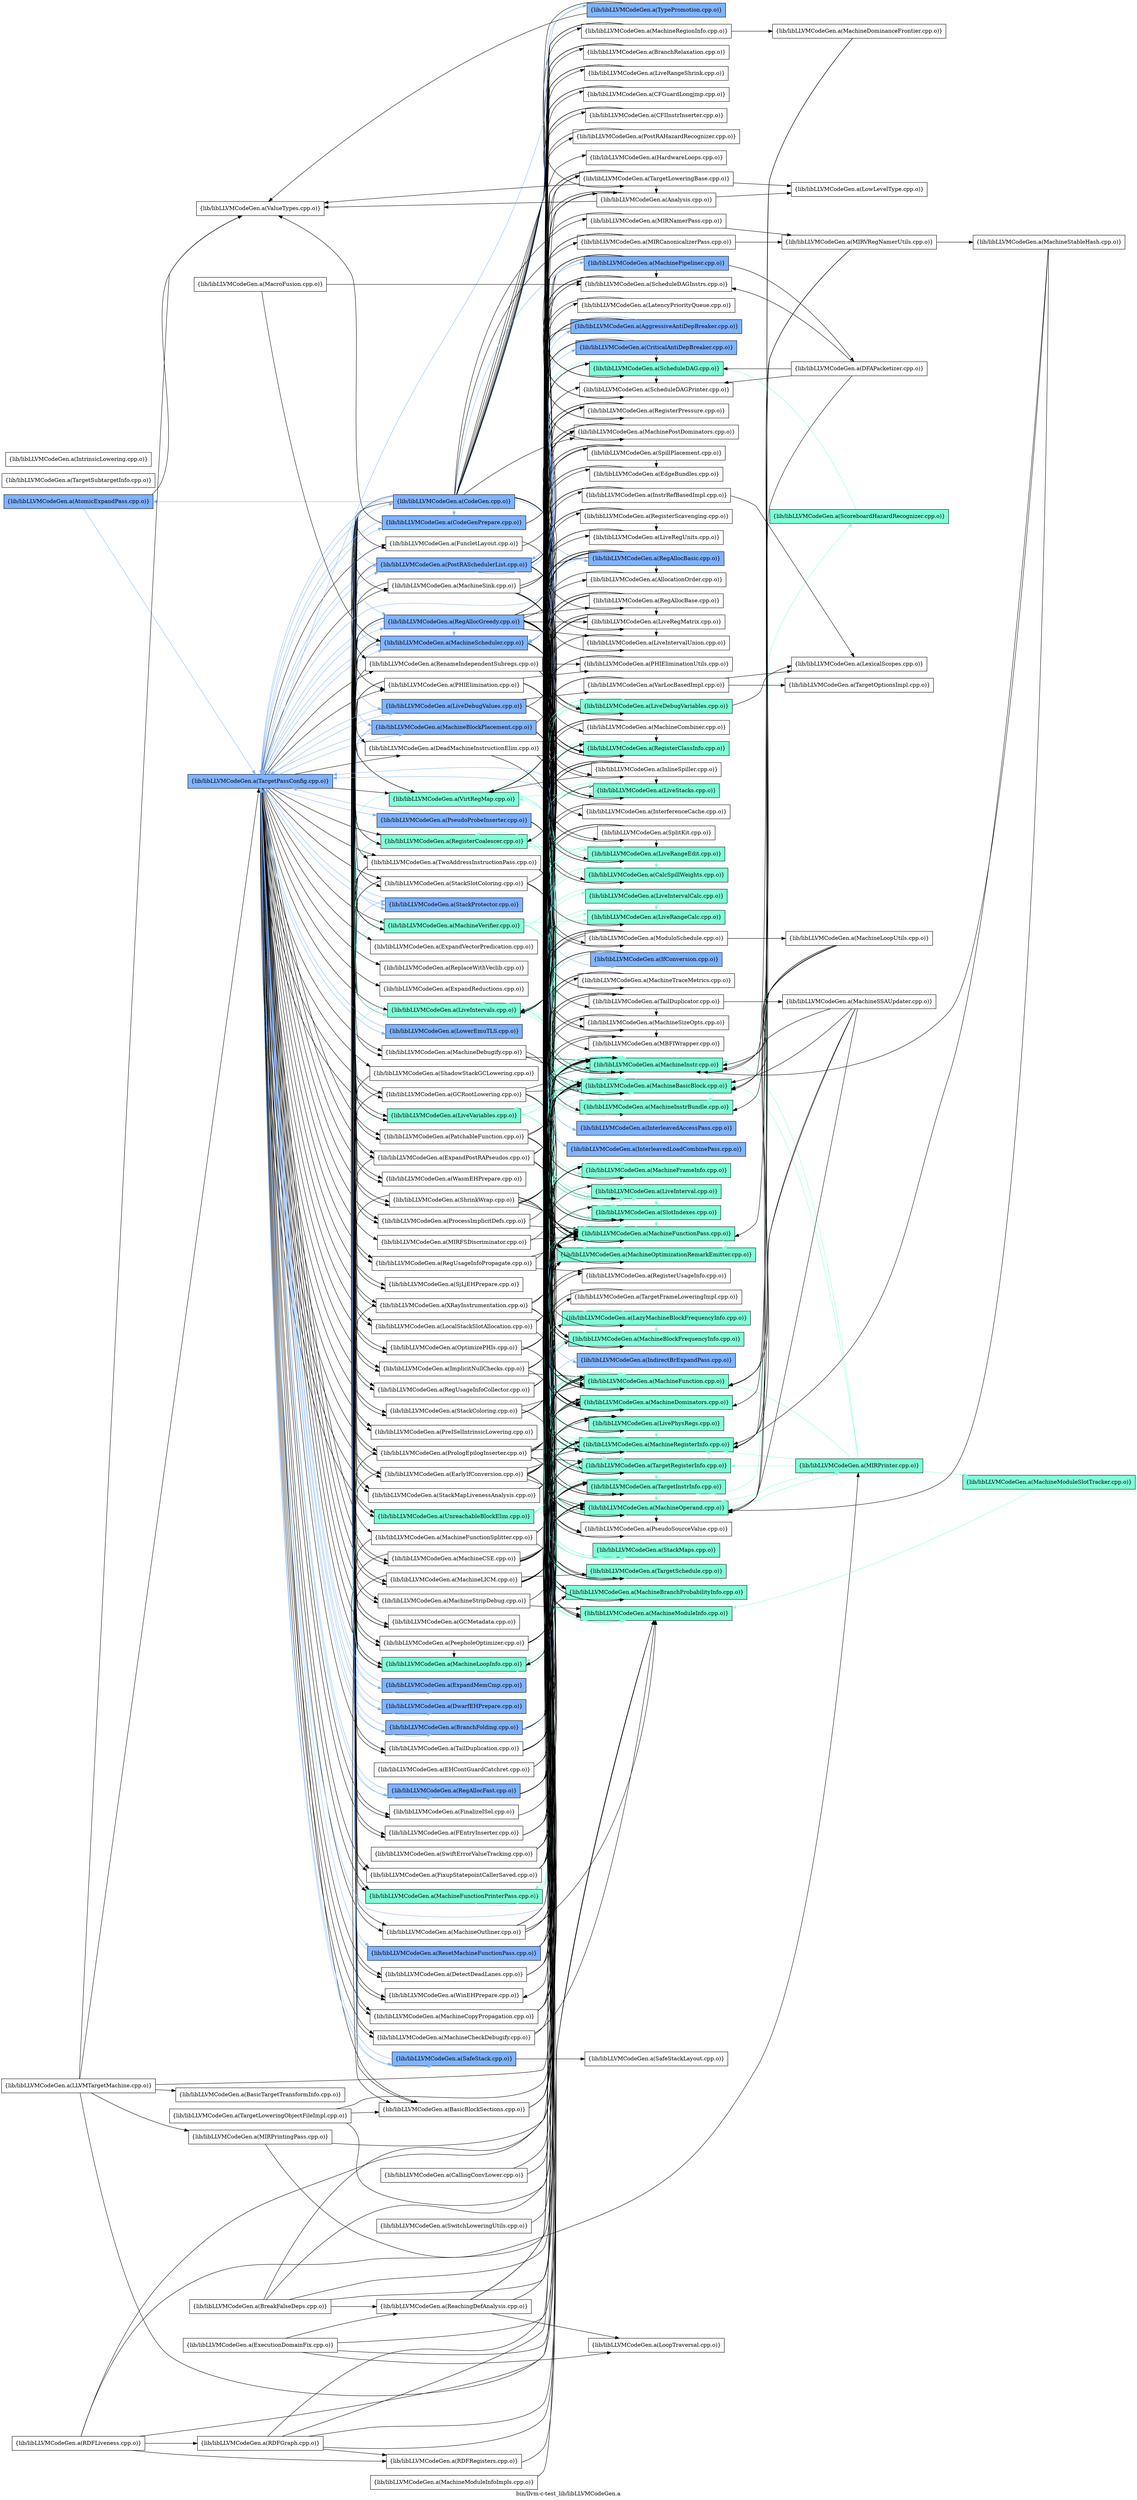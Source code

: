 digraph "bin/llvm-c-test_lib/libLLVMCodeGen.a" {
	label="bin/llvm-c-test_lib/libLLVMCodeGen.a";
	rankdir=LR;
	{ rank=same; Node0x56461dd21eb8;  }
	{ rank=same; Node0x56461dd242f8; Node0x56461dd225e8;  }
	{ rank=same; Node0x56461dd1f7f8; Node0x56461dd20158; Node0x56461dd1e268; Node0x56461dd1ed58; Node0x56461dd1eee8; Node0x56461dd1d9a8; Node0x56461dd1c008; Node0x56461dd1fca8; Node0x56461dd2a5b8; Node0x56461dd2bf58; Node0x56461dd1a8e8; Node0x56461dd1c918; Node0x56461dd1f758; Node0x56461dd22a48; Node0x56461dd20d38; Node0x56461dd22ea8; Node0x56461dd20248; Node0x56461dd242a8; Node0x56461dd28718; Node0x56461dd240c8; Node0x56461dd2c138; Node0x56461dd2ba08; Node0x56461dd2ab58; Node0x56461dd24ed8; Node0x56461dd25e28; Node0x56461dd1b388; Node0x56461dd19808; Node0x56461dd199e8; Node0x56461dd1ce68; Node0x56461dd1d0e8; Node0x56461dd1dcc8; Node0x56461dd1b7e8; Node0x56461dd1c328; Node0x56461dd1c5a8; Node0x56461dd295c8; Node0x56461dd23948; Node0x56461dd23218; Node0x56461dd24348; Node0x56461dd267d8; Node0x56461dd1e448; Node0x56461dd257e8; Node0x56461dd24898; Node0x56461dd250b8; Node0x56461dd25f18; Node0x56461dd261e8; Node0x56461dd26fa8; Node0x56461dd27c78; Node0x56461dd1f0c8; Node0x56461dd1b658; Node0x56461dd194e8; Node0x56461dd19d08; Node0x56461dd1d3b8; Node0x56461dd1dae8; Node0x56461dd1b978; Node0x56461dd1c0f8; Node0x56461dd1c968; Node0x56461dd1fc58; Node0x56461dd1a0c8; Node0x56461dd19858; Node0x56461dd1d6d8; Node0x56461dd1cd78; Node0x56461dd1cff8; Node0x56461dd1ca08; Node0x56461dd1b798; Node0x56461dd20dd8; Node0x56461dd22e58; Node0x56461dd21fa8; Node0x56461dd1f2f8; Node0x56461dd1e718; Node0x56461dd1e178; Node0x56461dd20018;  }
	{ rank=same; Node0x56461dd1de08; Node0x56461dd19718; Node0x56461dd21058; Node0x56461dd22638; Node0x56461dd1c0a8; Node0x56461dd1fe88; Node0x56461dd22e08; Node0x56461dd23628; Node0x56461dd21558; Node0x56461dd18f98; Node0x56461dd21f08; Node0x56461dd227c8; Node0x56461dd2a108; Node0x56461dd2a0b8; Node0x56461dd1f168; Node0x56461dd1ccd8; Node0x56461dd1a578; Node0x56461dd2b058; Node0x56461dd21e68; Node0x56461dd2a658; Node0x56461dd2a388; Node0x56461dd1c2d8; Node0x56461dd25dd8; Node0x56461dd18ef8; Node0x56461dd1b018; Node0x56461dd1e218; Node0x56461dd1e6c8; Node0x56461dd1ea88; Node0x56461dd22818; Node0x56461dd22c78; Node0x56461dd22fe8; Node0x56461dd241b8; Node0x56461dd24a78; Node0x56461dd24708; Node0x56461dd20ba8; Node0x56461dd1d278; Node0x56461dd19df8; Node0x56461dd217d8; Node0x56461dd220e8; Node0x56461dd22db8; Node0x56461dd20888; Node0x56461dd23498; Node0x56461dd23268; Node0x56461dd2cb88; Node0x56461dd1b748; Node0x56461dd1d688; Node0x56461dd1fb68; Node0x56461dd21cd8; Node0x56461dd2c688; Node0x56461dd2b288; Node0x56461dd1ebc8; Node0x56461dd1ee48; Node0x56461dd2b468; Node0x56461dd2b6e8; Node0x56461dd19678; Node0x56461dd21508; Node0x56461dd1bc48; Node0x56461dd1f9d8; Node0x56461dd26648; Node0x56461dd234e8; Node0x56461dd25478; Node0x56461dd26508; Node0x56461dd26058; Node0x56461dd1e358; Node0x56461dd21d28; Node0x56461dd21468; Node0x56461dd20fb8; Node0x56461dd26d78; Node0x56461dd1e858; Node0x56461dd216e8; Node0x56461dd29c58; Node0x56461dd24618; Node0x56461dd25338; Node0x56461dd259c8; Node0x56461dd209c8; Node0x56461dd1cb98; Node0x56461dd20608; Node0x56461dd24398;  }
	{ rank=same; Node0x56461dd2a568; Node0x56461dd23e98; Node0x56461dd21b48; Node0x56461dd19c18; Node0x56461dd211e8; Node0x56461dd275e8; Node0x56461dd1fa78; Node0x56461dd21738; Node0x56461dd21788; Node0x56461dd2ccc8;  }

	Node0x56461dd21eb8 [shape=record,shape=box,group=2,style=filled,fillcolor="0.600000 0.5 1",label="{lib/libLLVMCodeGen.a(AtomicExpandPass.cpp.o)}"];
	Node0x56461dd21eb8 -> Node0x56461dd242f8[color="0.600000 0.5 1"];
	Node0x56461dd21eb8 -> Node0x56461dd225e8;
	Node0x56461dd22138 [shape=record,shape=box,group=0,label="{lib/libLLVMCodeGen.a(BasicTargetTransformInfo.cpp.o)}"];
	Node0x56461dd22d68 [shape=record,shape=box,group=0,label="{lib/libLLVMCodeGen.a(BreakFalseDeps.cpp.o)}"];
	Node0x56461dd22d68 -> Node0x56461dd1d688;
	Node0x56461dd22d68 -> Node0x56461dd1c0a8;
	Node0x56461dd22d68 -> Node0x56461dd1f168;
	Node0x56461dd22d68 -> Node0x56461dd25518;
	Node0x56461dd22d68 -> Node0x56461dd2b058;
	Node0x56461dd1ebc8 [shape=record,shape=box,group=0,label="{lib/libLLVMCodeGen.a(CFGuardLongjmp.cpp.o)}"];
	Node0x56461dd1ebc8 -> Node0x56461dd21f08;
	Node0x56461dd1ebc8 -> Node0x56461dd1c0a8;
	Node0x56461dd1ebc8 -> Node0x56461dd1fe88;
	Node0x56461dd1ee48 [shape=record,shape=box,group=0,label="{lib/libLLVMCodeGen.a(CFIInstrInserter.cpp.o)}"];
	Node0x56461dd1ee48 -> Node0x56461dd18f98;
	Node0x56461dd1ee48 -> Node0x56461dd21f08;
	Node0x56461dd1ee48 -> Node0x56461dd1c0a8;
	Node0x56461dd1ee48 -> Node0x56461dd1fe88;
	Node0x56461dd1fca8 [shape=record,shape=box,group=0,label="{lib/libLLVMCodeGen.a(EarlyIfConversion.cpp.o)}"];
	Node0x56461dd1fca8 -> Node0x56461dd18f98;
	Node0x56461dd1fca8 -> Node0x56461dd1a578;
	Node0x56461dd1fca8 -> Node0x56461dd21058;
	Node0x56461dd1fca8 -> Node0x56461dd21f08;
	Node0x56461dd1fca8 -> Node0x56461dd1c0a8;
	Node0x56461dd1fca8 -> Node0x56461dd1fe88;
	Node0x56461dd1fca8 -> Node0x56461dd1f758;
	Node0x56461dd1fca8 -> Node0x56461dd1f168;
	Node0x56461dd1fca8 -> Node0x56461dd1e218;
	Node0x56461dd1fca8 -> Node0x56461dd227c8;
	Node0x56461dd1fca8 -> Node0x56461dd20ba8;
	Node0x56461dd1fca8 -> Node0x56461dd2a0b8;
	Node0x56461dd28178 [shape=record,shape=box,group=0,label="{lib/libLLVMCodeGen.a(EHContGuardCatchret.cpp.o)}"];
	Node0x56461dd28178 -> Node0x56461dd18f98;
	Node0x56461dd28178 -> Node0x56461dd1c0a8;
	Node0x56461dd283f8 [shape=record,shape=box,group=0,label="{lib/libLLVMCodeGen.a(ExecutionDomainFix.cpp.o)}"];
	Node0x56461dd283f8 -> Node0x56461dd2c458;
	Node0x56461dd283f8 -> Node0x56461dd1c0a8;
	Node0x56461dd283f8 -> Node0x56461dd227c8;
	Node0x56461dd283f8 -> Node0x56461dd25518;
	Node0x56461dd2b468 [shape=record,shape=box,group=2,style=filled,fillcolor="0.600000 0.5 1",label="{lib/libLLVMCodeGen.a(IndirectBrExpandPass.cpp.o)}"];
	Node0x56461dd2b468 -> Node0x56461dd242f8[color="0.600000 0.5 1"];
	Node0x56461dd2b6e8 [shape=record,shape=box,group=2,style=filled,fillcolor="0.600000 0.5 1",label="{lib/libLLVMCodeGen.a(InterleavedAccessPass.cpp.o)}"];
	Node0x56461dd2b6e8 -> Node0x56461dd242f8[color="0.600000 0.5 1"];
	Node0x56461dd19678 [shape=record,shape=box,group=0,label="{lib/libLLVMCodeGen.a(LiveRangeShrink.cpp.o)}"];
	Node0x56461dd19678 -> Node0x56461dd18f98;
	Node0x56461dd19678 -> Node0x56461dd1c0a8;
	Node0x56461dd19678 -> Node0x56461dd1fe88;
	Node0x56461dd19678 -> Node0x56461dd227c8;
	Node0x56461dd2bbe8 [shape=record,shape=box,group=0,label="{lib/libLLVMCodeGen.a(LLVMTargetMachine.cpp.o)}"];
	Node0x56461dd2bbe8 -> Node0x56461dd22138;
	Node0x56461dd2bbe8 -> Node0x56461dd1f9d8;
	Node0x56461dd2bbe8 -> Node0x56461dd27188;
	Node0x56461dd2bbe8 -> Node0x56461dd29c58;
	Node0x56461dd2bbe8 -> Node0x56461dd242f8;
	Node0x56461dd2bbe8 -> Node0x56461dd225e8;
	Node0x56461dd18f98 [shape=record,shape=box,group=1,style=filled,fillcolor="0.450000 0.5 1",label="{lib/libLLVMCodeGen.a(MachineBasicBlock.cpp.o)}"];
	Node0x56461dd18f98 -> Node0x56461dd2bf58[color="0.450000 0.5 1"];
	Node0x56461dd18f98 -> Node0x56461dd1de08[color="0.450000 0.5 1"];
	Node0x56461dd18f98 -> Node0x56461dd1d688[color="0.450000 0.5 1"];
	Node0x56461dd18f98 -> Node0x56461dd1a8e8[color="0.450000 0.5 1"];
	Node0x56461dd18f98 -> Node0x56461dd21058[color="0.450000 0.5 1"];
	Node0x56461dd18f98 -> Node0x56461dd21f08[color="0.450000 0.5 1"];
	Node0x56461dd18f98 -> Node0x56461dd1bc48[color="0.450000 0.5 1"];
	Node0x56461dd18f98 -> Node0x56461dd1fe88[color="0.450000 0.5 1"];
	Node0x56461dd18f98 -> Node0x56461dd1f758[color="0.450000 0.5 1"];
	Node0x56461dd18f98 -> Node0x56461dd227c8[color="0.450000 0.5 1"];
	Node0x56461dd18f98 -> Node0x56461dd21558[color="0.450000 0.5 1"];
	Node0x56461dd18f98 -> Node0x56461dd2a388[color="0.450000 0.5 1"];
	Node0x56461dd21508 [shape=record,shape=box,group=0,label="{lib/libLLVMCodeGen.a(MachineCombiner.cpp.o)}"];
	Node0x56461dd21508 -> Node0x56461dd2c688;
	Node0x56461dd21508 -> Node0x56461dd18f98;
	Node0x56461dd21508 -> Node0x56461dd21058;
	Node0x56461dd21508 -> Node0x56461dd21f08;
	Node0x56461dd21508 -> Node0x56461dd1c0a8;
	Node0x56461dd21508 -> Node0x56461dd1fe88;
	Node0x56461dd21508 -> Node0x56461dd1f758;
	Node0x56461dd21508 -> Node0x56461dd227c8;
	Node0x56461dd21508 -> Node0x56461dd1fb68;
	Node0x56461dd21508 -> Node0x56461dd20ba8;
	Node0x56461dd21508 -> Node0x56461dd2b058;
	Node0x56461dd21508 -> Node0x56461dd2a0b8;
	Node0x56461dd21f08 [shape=record,shape=box,group=1,style=filled,fillcolor="0.450000 0.5 1",label="{lib/libLLVMCodeGen.a(MachineFunction.cpp.o)}"];
	Node0x56461dd21f08 -> Node0x56461dd18f98[color="0.450000 0.5 1"];
	Node0x56461dd21f08 -> Node0x56461dd22638[color="0.450000 0.5 1"];
	Node0x56461dd21f08 -> Node0x56461dd1fe88[color="0.450000 0.5 1"];
	Node0x56461dd21f08 -> Node0x56461dd1f9d8[color="0.450000 0.5 1"];
	Node0x56461dd21f08 -> Node0x56461dd1f168[color="0.450000 0.5 1"];
	Node0x56461dd21f08 -> Node0x56461dd227c8[color="0.450000 0.5 1"];
	Node0x56461dd21f08 -> Node0x56461dd23628;
	Node0x56461dd21f08 -> Node0x56461dd2a388[color="0.450000 0.5 1"];
	Node0x56461dd21f08 -> Node0x56461dd1e718;
	Node0x56461dd1c0a8 [shape=record,shape=box,group=1,style=filled,fillcolor="0.450000 0.5 1",label="{lib/libLLVMCodeGen.a(MachineFunctionPass.cpp.o)}"];
	Node0x56461dd1c0a8 -> Node0x56461dd1c918[color="0.450000 0.5 1"];
	Node0x56461dd1c0a8 -> Node0x56461dd1f9d8[color="0.450000 0.5 1"];
	Node0x56461dd1c0a8 -> Node0x56461dd1e218[color="0.450000 0.5 1"];
	Node0x56461dd1fe88 [shape=record,shape=box,group=1,style=filled,fillcolor="0.450000 0.5 1",label="{lib/libLLVMCodeGen.a(MachineInstr.cpp.o)}"];
	Node0x56461dd1fe88 -> Node0x56461dd18f98[color="0.450000 0.5 1"];
	Node0x56461dd1fe88 -> Node0x56461dd21f08[color="0.450000 0.5 1"];
	Node0x56461dd1fe88 -> Node0x56461dd1f168[color="0.450000 0.5 1"];
	Node0x56461dd1fe88 -> Node0x56461dd227c8[color="0.450000 0.5 1"];
	Node0x56461dd1fe88 -> Node0x56461dd217d8[color="0.450000 0.5 1"];
	Node0x56461dd1fe88 -> Node0x56461dd2a388[color="0.450000 0.5 1"];
	Node0x56461dd22a48 [shape=record,shape=box,group=2,style=filled,fillcolor="0.600000 0.5 1",label="{lib/libLLVMCodeGen.a(MachineScheduler.cpp.o)}"];
	Node0x56461dd22a48 -> Node0x56461dd2bf58;
	Node0x56461dd22a48 -> Node0x56461dd1de08;
	Node0x56461dd22a48 -> Node0x56461dd18f98;
	Node0x56461dd22a48 -> Node0x56461dd21058;
	Node0x56461dd22a48 -> Node0x56461dd21f08;
	Node0x56461dd22a48 -> Node0x56461dd1c0a8;
	Node0x56461dd22a48 -> Node0x56461dd1fe88;
	Node0x56461dd22a48 -> Node0x56461dd1f758;
	Node0x56461dd22a48 -> Node0x56461dd20d38;
	Node0x56461dd22a48 -> Node0x56461dd2b058;
	Node0x56461dd22a48 -> Node0x56461dd21e68;
	Node0x56461dd22a48 -> Node0x56461dd220e8;
	Node0x56461dd22a48 -> Node0x56461dd22db8;
	Node0x56461dd22a48 -> Node0x56461dd21558;
	Node0x56461dd22a48 -> Node0x56461dd242f8[color="0.600000 0.5 1"];
	Node0x56461dd22a48 -> Node0x56461dd2a0b8;
	Node0x56461dd22ea8 [shape=record,shape=box,group=2,style=filled,fillcolor="0.600000 0.5 1",label="{lib/libLLVMCodeGen.a(PseudoProbeInserter.cpp.o)}"];
	Node0x56461dd22ea8 -> Node0x56461dd18f98;
	Node0x56461dd22ea8 -> Node0x56461dd21f08;
	Node0x56461dd22ea8 -> Node0x56461dd1c0a8;
	Node0x56461dd22ea8 -> Node0x56461dd1fe88;
	Node0x56461dd22ea8 -> Node0x56461dd242f8[color="0.600000 0.5 1"];
	Node0x56461dd25518 [shape=record,shape=box,group=0,label="{lib/libLLVMCodeGen.a(ReachingDefAnalysis.cpp.o)}"];
	Node0x56461dd25518 -> Node0x56461dd1d688;
	Node0x56461dd25518 -> Node0x56461dd2c458;
	Node0x56461dd25518 -> Node0x56461dd18f98;
	Node0x56461dd25518 -> Node0x56461dd1c0a8;
	Node0x56461dd25518 -> Node0x56461dd1fe88;
	Node0x56461dd259c8 [shape=record,shape=box,group=0,label="{lib/libLLVMCodeGen.a(TargetFrameLoweringImpl.cpp.o)}"];
	Node0x56461dd259c8 -> Node0x56461dd227c8;
	Node0x56461dd2a108 [shape=record,shape=box,group=1,style=filled,fillcolor="0.450000 0.5 1",label="{lib/libLLVMCodeGen.a(TargetInstrInfo.cpp.o)}"];
	Node0x56461dd2a108 -> Node0x56461dd18f98[color="0.450000 0.5 1"];
	Node0x56461dd2a108 -> Node0x56461dd21f08[color="0.450000 0.5 1"];
	Node0x56461dd2a108 -> Node0x56461dd1fe88[color="0.450000 0.5 1"];
	Node0x56461dd2a108 -> Node0x56461dd1f168[color="0.450000 0.5 1"];
	Node0x56461dd2a108 -> Node0x56461dd227c8[color="0.450000 0.5 1"];
	Node0x56461dd2a108 -> Node0x56461dd217d8[color="0.450000 0.5 1"];
	Node0x56461dd2a108 -> Node0x56461dd2a568[color="0.450000 0.5 1"];
	Node0x56461dd2a108 -> Node0x56461dd2a0b8[color="0.450000 0.5 1"];
	Node0x56461dd29c58 [shape=record,shape=box,group=0,label="{lib/libLLVMCodeGen.a(TargetLoweringBase.cpp.o)}"];
	Node0x56461dd29c58 -> Node0x56461dd1b748;
	Node0x56461dd29c58 -> Node0x56461dd19c18;
	Node0x56461dd29c58 -> Node0x56461dd18f98;
	Node0x56461dd29c58 -> Node0x56461dd21f08;
	Node0x56461dd29c58 -> Node0x56461dd1fe88;
	Node0x56461dd29c58 -> Node0x56461dd1f168;
	Node0x56461dd29c58 -> Node0x56461dd227c8;
	Node0x56461dd29c58 -> Node0x56461dd225e8;
	Node0x56461dd289e8 [shape=record,shape=box,group=0,label="{lib/libLLVMCodeGen.a(TargetLoweringObjectFileImpl.cpp.o)}"];
	Node0x56461dd289e8 -> Node0x56461dd18f98;
	Node0x56461dd289e8 -> Node0x56461dd21f08;
	Node0x56461dd289e8 -> Node0x56461dd28718;
	Node0x56461dd242f8 [shape=record,shape=box,group=2,style=filled,fillcolor="0.600000 0.5 1",label="{lib/libLLVMCodeGen.a(TargetPassConfig.cpp.o)}"];
	Node0x56461dd242f8 -> Node0x56461dd1f7f8;
	Node0x56461dd242f8 -> Node0x56461dd20158;
	Node0x56461dd242f8 -> Node0x56461dd1e268;
	Node0x56461dd242f8 -> Node0x56461dd1ed58;
	Node0x56461dd242f8 -> Node0x56461dd1eee8;
	Node0x56461dd242f8 -> Node0x56461dd1d9a8;
	Node0x56461dd242f8 -> Node0x56461dd1c008[color="0.600000 0.5 1"];
	Node0x56461dd242f8 -> Node0x56461dd1fca8;
	Node0x56461dd242f8 -> Node0x56461dd2a5b8;
	Node0x56461dd242f8 -> Node0x56461dd2bf58;
	Node0x56461dd242f8 -> Node0x56461dd1a8e8;
	Node0x56461dd242f8 -> Node0x56461dd1c918;
	Node0x56461dd242f8 -> Node0x56461dd1f758;
	Node0x56461dd242f8 -> Node0x56461dd22a48[color="0.600000 0.5 1"];
	Node0x56461dd242f8 -> Node0x56461dd20d38;
	Node0x56461dd242f8 -> Node0x56461dd22ea8[color="0.600000 0.5 1"];
	Node0x56461dd242f8 -> Node0x56461dd20248;
	Node0x56461dd242f8 -> Node0x56461dd242a8[color="0.600000 0.5 1"];
	Node0x56461dd242f8 -> Node0x56461dd28718;
	Node0x56461dd242f8 -> Node0x56461dd240c8[color="0.600000 0.5 1"];
	Node0x56461dd242f8 -> Node0x56461dd2c138[color="0.600000 0.5 1"];
	Node0x56461dd242f8 -> Node0x56461dd2ba08;
	Node0x56461dd242f8 -> Node0x56461dd2ab58[color="0.600000 0.5 1"];
	Node0x56461dd242f8 -> Node0x56461dd24ed8[color="0.600000 0.5 1"];
	Node0x56461dd242f8 -> Node0x56461dd25e28[color="0.600000 0.5 1"];
	Node0x56461dd242f8 -> Node0x56461dd1b388;
	Node0x56461dd242f8 -> Node0x56461dd19808[color="0.600000 0.5 1"];
	Node0x56461dd242f8 -> Node0x56461dd199e8;
	Node0x56461dd242f8 -> Node0x56461dd1ce68;
	Node0x56461dd242f8 -> Node0x56461dd1d0e8[color="0.600000 0.5 1"];
	Node0x56461dd242f8 -> Node0x56461dd1dcc8[color="0.600000 0.5 1"];
	Node0x56461dd242f8 -> Node0x56461dd1b7e8;
	Node0x56461dd242f8 -> Node0x56461dd1c328;
	Node0x56461dd242f8 -> Node0x56461dd1c5a8;
	Node0x56461dd242f8 -> Node0x56461dd295c8;
	Node0x56461dd242f8 -> Node0x56461dd23948;
	Node0x56461dd242f8 -> Node0x56461dd23218;
	Node0x56461dd242f8 -> Node0x56461dd24348;
	Node0x56461dd242f8 -> Node0x56461dd267d8;
	Node0x56461dd242f8 -> Node0x56461dd1e448;
	Node0x56461dd242f8 -> Node0x56461dd257e8;
	Node0x56461dd242f8 -> Node0x56461dd24898;
	Node0x56461dd242f8 -> Node0x56461dd250b8;
	Node0x56461dd242f8 -> Node0x56461dd25f18;
	Node0x56461dd242f8 -> Node0x56461dd261e8;
	Node0x56461dd242f8 -> Node0x56461dd26fa8;
	Node0x56461dd242f8 -> Node0x56461dd27c78;
	Node0x56461dd242f8 -> Node0x56461dd1f0c8;
	Node0x56461dd242f8 -> Node0x56461dd1b658;
	Node0x56461dd242f8 -> Node0x56461dd194e8;
	Node0x56461dd242f8 -> Node0x56461dd19d08[color="0.600000 0.5 1"];
	Node0x56461dd242f8 -> Node0x56461dd1d3b8;
	Node0x56461dd242f8 -> Node0x56461dd1dae8;
	Node0x56461dd242f8 -> Node0x56461dd1b978;
	Node0x56461dd242f8 -> Node0x56461dd1c0f8;
	Node0x56461dd242f8 -> Node0x56461dd1c968;
	Node0x56461dd242f8 -> Node0x56461dd1fc58;
	Node0x56461dd242f8 -> Node0x56461dd1a0c8;
	Node0x56461dd242f8 -> Node0x56461dd19858;
	Node0x56461dd242f8 -> Node0x56461dd1d6d8;
	Node0x56461dd242f8 -> Node0x56461dd1cd78[color="0.600000 0.5 1"];
	Node0x56461dd242f8 -> Node0x56461dd1cff8[color="0.600000 0.5 1"];
	Node0x56461dd242f8 -> Node0x56461dd1ca08;
	Node0x56461dd242f8 -> Node0x56461dd1b798;
	Node0x56461dd242f8 -> Node0x56461dd20dd8;
	Node0x56461dd242f8 -> Node0x56461dd22e58;
	Node0x56461dd242f8 -> Node0x56461dd21fa8;
	Node0x56461dd242f8 -> Node0x56461dd1f2f8;
	Node0x56461dd242f8 -> Node0x56461dd1e718;
	Node0x56461dd242f8 -> Node0x56461dd1e178;
	Node0x56461dd242f8 -> Node0x56461dd20018[color="0.600000 0.5 1"];
	Node0x56461dd2a388 [shape=record,shape=box,group=1,style=filled,fillcolor="0.450000 0.5 1",label="{lib/libLLVMCodeGen.a(TargetRegisterInfo.cpp.o)}"];
	Node0x56461dd2a388 -> Node0x56461dd227c8[color="0.450000 0.5 1"];
	Node0x56461dd2a388 -> Node0x56461dd2a108[color="0.450000 0.5 1"];
	Node0x56461dd293e8 [shape=record,shape=box,group=0,label="{lib/libLLVMCodeGen.a(TargetSubtargetInfo.cpp.o)}"];
	Node0x56461dd225e8 [shape=record,shape=box,group=0,label="{lib/libLLVMCodeGen.a(ValueTypes.cpp.o)}"];
	Node0x56461dd1f9d8 [shape=record,shape=box,group=1,style=filled,fillcolor="0.450000 0.5 1",label="{lib/libLLVMCodeGen.a(MachineModuleInfo.cpp.o)}"];
	Node0x56461dd1f9d8 -> Node0x56461dd21f08[color="0.450000 0.5 1"];
	Node0x56461dd18ef8 [shape=record,shape=box,group=0,label="{lib/libLLVMCodeGen.a(LiveRegMatrix.cpp.o)}"];
	Node0x56461dd18ef8 -> Node0x56461dd2bf58;
	Node0x56461dd18ef8 -> Node0x56461dd1de08;
	Node0x56461dd18ef8 -> Node0x56461dd1b018;
	Node0x56461dd18ef8 -> Node0x56461dd1c0a8;
	Node0x56461dd18ef8 -> Node0x56461dd21fa8;
	Node0x56461dd1f168 [shape=record,shape=box,group=1,style=filled,fillcolor="0.450000 0.5 1",label="{lib/libLLVMCodeGen.a(MachineOperand.cpp.o)}"];
	Node0x56461dd1f168 -> Node0x56461dd18f98[color="0.450000 0.5 1"];
	Node0x56461dd1f168 -> Node0x56461dd21f08[color="0.450000 0.5 1"];
	Node0x56461dd1f168 -> Node0x56461dd227c8[color="0.450000 0.5 1"];
	Node0x56461dd1f168 -> Node0x56461dd23e98[color="0.450000 0.5 1"];
	Node0x56461dd1f168 -> Node0x56461dd23628;
	Node0x56461dd1f168 -> Node0x56461dd2a388[color="0.450000 0.5 1"];
	Node0x56461dd227c8 [shape=record,shape=box,group=1,style=filled,fillcolor="0.450000 0.5 1",label="{lib/libLLVMCodeGen.a(MachineRegisterInfo.cpp.o)}"];
	Node0x56461dd227c8 -> Node0x56461dd18f98[color="0.450000 0.5 1"];
	Node0x56461dd227c8 -> Node0x56461dd21f08[color="0.450000 0.5 1"];
	Node0x56461dd227c8 -> Node0x56461dd1fe88[color="0.450000 0.5 1"];
	Node0x56461dd227c8 -> Node0x56461dd1f168[color="0.450000 0.5 1"];
	Node0x56461dd227c8 -> Node0x56461dd2a388[color="0.450000 0.5 1"];
	Node0x56461dd1df98 [shape=record,shape=box,group=0,label="{lib/libLLVMCodeGen.a(CallingConvLower.cpp.o)}"];
	Node0x56461dd1df98 -> Node0x56461dd22638;
	Node0x56461dd1df98 -> Node0x56461dd21f08;
	Node0x56461dd2afb8 [shape=record,shape=box,group=0,label="{lib/libLLVMCodeGen.a(IntrinsicLowering.cpp.o)}"];
	Node0x56461dd22638 [shape=record,shape=box,group=1,style=filled,fillcolor="0.450000 0.5 1",label="{lib/libLLVMCodeGen.a(MachineFrameInfo.cpp.o)}"];
	Node0x56461dd22638 -> Node0x56461dd227c8[color="0.450000 0.5 1"];
	Node0x56461dd1d688 [shape=record,shape=box,group=1,style=filled,fillcolor="0.450000 0.5 1",label="{lib/libLLVMCodeGen.a(LivePhysRegs.cpp.o)}"];
	Node0x56461dd1d688 -> Node0x56461dd18f98[color="0.450000 0.5 1"];
	Node0x56461dd1d688 -> Node0x56461dd1fe88[color="0.450000 0.5 1"];
	Node0x56461dd1d688 -> Node0x56461dd227c8[color="0.450000 0.5 1"];
	Node0x56461dd1d688 -> Node0x56461dd2a388[color="0.450000 0.5 1"];
	Node0x56461dd1a8e8 [shape=record,shape=box,group=1,style=filled,fillcolor="0.450000 0.5 1",label="{lib/libLLVMCodeGen.a(LiveVariables.cpp.o)}"];
	Node0x56461dd1a8e8 -> Node0x56461dd18f98[color="0.450000 0.5 1"];
	Node0x56461dd1a8e8 -> Node0x56461dd1c0a8[color="0.450000 0.5 1"];
	Node0x56461dd1a8e8 -> Node0x56461dd1fe88[color="0.450000 0.5 1"];
	Node0x56461dd1a8e8 -> Node0x56461dd227c8[color="0.450000 0.5 1"];
	Node0x56461dd1a8e8 -> Node0x56461dd22e58[color="0.450000 0.5 1"];
	Node0x56461dd21058 [shape=record,shape=box,group=1,style=filled,fillcolor="0.450000 0.5 1",label="{lib/libLLVMCodeGen.a(MachineDominators.cpp.o)}"];
	Node0x56461dd21058 -> Node0x56461dd18f98[color="0.450000 0.5 1"];
	Node0x56461dd21058 -> Node0x56461dd1c0a8[color="0.450000 0.5 1"];
	Node0x56461dd2ccc8 [shape=record,shape=box,group=0,label="{lib/libLLVMCodeGen.a(TargetOptionsImpl.cpp.o)}"];
	Node0x56461dd27958 [shape=record,shape=box,group=0,label="{lib/libLLVMCodeGen.a(MacroFusion.cpp.o)}"];
	Node0x56461dd27958 -> Node0x56461dd22a48;
	Node0x56461dd27958 -> Node0x56461dd22db8;
	Node0x56461dd1f758 [shape=record,shape=box,group=1,style=filled,fillcolor="0.450000 0.5 1",label="{lib/libLLVMCodeGen.a(MachineLoopInfo.cpp.o)}"];
	Node0x56461dd1f758 -> Node0x56461dd18f98[color="0.450000 0.5 1"];
	Node0x56461dd1f758 -> Node0x56461dd21058[color="0.450000 0.5 1"];
	Node0x56461dd1f758 -> Node0x56461dd1c0a8[color="0.450000 0.5 1"];
	Node0x56461dd1f758 -> Node0x56461dd1fe88[color="0.450000 0.5 1"];
	Node0x56461dd1f758 -> Node0x56461dd227c8[color="0.450000 0.5 1"];
	Node0x56461dd25dd8 [shape=record,shape=box,group=0,label="{lib/libLLVMCodeGen.a(EdgeBundles.cpp.o)}"];
	Node0x56461dd25dd8 -> Node0x56461dd18f98;
	Node0x56461dd25dd8 -> Node0x56461dd1c0a8;
	Node0x56461dd21788 [shape=record,shape=box,group=0,label="{lib/libLLVMCodeGen.a(MachineDominanceFrontier.cpp.o)}"];
	Node0x56461dd21788 -> Node0x56461dd18f98;
	Node0x56461dd21788 -> Node0x56461dd21058;
	Node0x56461dd21788 -> Node0x56461dd1c0a8;
	Node0x56461dd23df8 [shape=record,shape=box,group=0,label="{lib/libLLVMCodeGen.a(RDFGraph.cpp.o)}"];
	Node0x56461dd23df8 -> Node0x56461dd18f98;
	Node0x56461dd23df8 -> Node0x56461dd21058;
	Node0x56461dd23df8 -> Node0x56461dd21f08;
	Node0x56461dd23df8 -> Node0x56461dd1fe88;
	Node0x56461dd23df8 -> Node0x56461dd24d98;
	Node0x56461dd245c8 [shape=record,shape=box,group=0,label="{lib/libLLVMCodeGen.a(RDFLiveness.cpp.o)}"];
	Node0x56461dd245c8 -> Node0x56461dd18f98;
	Node0x56461dd245c8 -> Node0x56461dd21058;
	Node0x56461dd245c8 -> Node0x56461dd23df8;
	Node0x56461dd245c8 -> Node0x56461dd24d98;
	Node0x56461dd245c8 -> Node0x56461dd2a388;
	Node0x56461dd24d98 [shape=record,shape=box,group=0,label="{lib/libLLVMCodeGen.a(RDFRegisters.cpp.o)}"];
	Node0x56461dd24d98 -> Node0x56461dd2a388;
	Node0x56461dd2bf58 [shape=record,shape=box,group=1,style=filled,fillcolor="0.450000 0.5 1",label="{lib/libLLVMCodeGen.a(LiveIntervals.cpp.o)}"];
	Node0x56461dd2bf58 -> Node0x56461dd1de08[color="0.450000 0.5 1"];
	Node0x56461dd2bf58 -> Node0x56461dd1d278[color="0.450000 0.5 1"];
	Node0x56461dd2bf58 -> Node0x56461dd19df8[color="0.450000 0.5 1"];
	Node0x56461dd2bf58 -> Node0x56461dd1a8e8[color="0.450000 0.5 1"];
	Node0x56461dd2bf58 -> Node0x56461dd18f98[color="0.450000 0.5 1"];
	Node0x56461dd2bf58 -> Node0x56461dd19718[color="0.450000 0.5 1"];
	Node0x56461dd2bf58 -> Node0x56461dd21058[color="0.450000 0.5 1"];
	Node0x56461dd2bf58 -> Node0x56461dd21f08[color="0.450000 0.5 1"];
	Node0x56461dd2bf58 -> Node0x56461dd1c0a8[color="0.450000 0.5 1"];
	Node0x56461dd2bf58 -> Node0x56461dd1fe88[color="0.450000 0.5 1"];
	Node0x56461dd2bf58 -> Node0x56461dd1f758[color="0.450000 0.5 1"];
	Node0x56461dd2bf58 -> Node0x56461dd227c8[color="0.450000 0.5 1"];
	Node0x56461dd2bf58 -> Node0x56461dd21558[color="0.450000 0.5 1"];
	Node0x56461dd2bf58 -> Node0x56461dd217d8[color="0.450000 0.5 1"];
	Node0x56461dd2bf58 -> Node0x56461dd2a388[color="0.450000 0.5 1"];
	Node0x56461dd21558 [shape=record,shape=box,group=1,style=filled,fillcolor="0.450000 0.5 1",label="{lib/libLLVMCodeGen.a(SlotIndexes.cpp.o)}"];
	Node0x56461dd21558 -> Node0x56461dd1c0a8[color="0.450000 0.5 1"];
	Node0x56461dd21fa8 [shape=record,shape=box,group=1,style=filled,fillcolor="0.450000 0.5 1",label="{lib/libLLVMCodeGen.a(VirtRegMap.cpp.o)}"];
	Node0x56461dd21fa8 -> Node0x56461dd1c2d8[color="0.450000 0.5 1"];
	Node0x56461dd21fa8 -> Node0x56461dd2bf58[color="0.450000 0.5 1"];
	Node0x56461dd21fa8 -> Node0x56461dd1de08[color="0.450000 0.5 1"];
	Node0x56461dd21fa8 -> Node0x56461dd18f98[color="0.450000 0.5 1"];
	Node0x56461dd21fa8 -> Node0x56461dd22638[color="0.450000 0.5 1"];
	Node0x56461dd21fa8 -> Node0x56461dd1c0a8[color="0.450000 0.5 1"];
	Node0x56461dd21fa8 -> Node0x56461dd1fe88[color="0.450000 0.5 1"];
	Node0x56461dd21fa8 -> Node0x56461dd1f168[color="0.450000 0.5 1"];
	Node0x56461dd21fa8 -> Node0x56461dd227c8[color="0.450000 0.5 1"];
	Node0x56461dd21fa8 -> Node0x56461dd22e08[color="0.450000 0.5 1"];
	Node0x56461dd21fa8 -> Node0x56461dd21558[color="0.450000 0.5 1"];
	Node0x56461dd21fa8 -> Node0x56461dd2a388[color="0.450000 0.5 1"];
	Node0x56461dd211e8 [shape=record,shape=box,group=0,label="{lib/libLLVMCodeGen.a(MachineSSAUpdater.cpp.o)}"];
	Node0x56461dd211e8 -> Node0x56461dd18f98;
	Node0x56461dd211e8 -> Node0x56461dd21f08;
	Node0x56461dd211e8 -> Node0x56461dd1fe88;
	Node0x56461dd211e8 -> Node0x56461dd1f168;
	Node0x56461dd211e8 -> Node0x56461dd227c8;
	Node0x56461dd2c688 [shape=record,shape=box,group=1,style=filled,fillcolor="0.450000 0.5 1",label="{lib/libLLVMCodeGen.a(LazyMachineBlockFrequencyInfo.cpp.o)}"];
	Node0x56461dd2c688 -> Node0x56461dd19718[color="0.450000 0.5 1"];
	Node0x56461dd2c688 -> Node0x56461dd1a578[color="0.450000 0.5 1"];
	Node0x56461dd2c688 -> Node0x56461dd21058[color="0.450000 0.5 1"];
	Node0x56461dd2c688 -> Node0x56461dd1c0a8[color="0.450000 0.5 1"];
	Node0x56461dd2c688 -> Node0x56461dd1f758[color="0.450000 0.5 1"];
	Node0x56461dd1fb68 [shape=record,shape=box,group=0,label="{lib/libLLVMCodeGen.a(MachineSizeOpts.cpp.o)}"];
	Node0x56461dd1fb68 -> Node0x56461dd19718;
	Node0x56461dd1fb68 -> Node0x56461dd21cd8;
	Node0x56461dd2a0b8 [shape=record,shape=box,group=1,style=filled,fillcolor="0.450000 0.5 1",label="{lib/libLLVMCodeGen.a(TargetSchedule.cpp.o)}"];
	Node0x56461dd2a0b8 -> Node0x56461dd1fe88[color="0.450000 0.5 1"];
	Node0x56461dd2a0b8 -> Node0x56461dd2a108[color="0.450000 0.5 1"];
	Node0x56461dd1e718 [shape=record,shape=box,group=0,label="{lib/libLLVMCodeGen.a(WinEHPrepare.cpp.o)}"];
	Node0x56461dd1b748 [shape=record,shape=box,group=0,label="{lib/libLLVMCodeGen.a(Analysis.cpp.o)}"];
	Node0x56461dd1b748 -> Node0x56461dd19c18;
	Node0x56461dd1b748 -> Node0x56461dd18f98;
	Node0x56461dd1b748 -> Node0x56461dd1fe88;
	Node0x56461dd1b748 -> Node0x56461dd225e8;
	Node0x56461dd19c18 [shape=record,shape=box,group=0,label="{lib/libLLVMCodeGen.a(LowLevelType.cpp.o)}"];
	Node0x56461dd242a8 [shape=record,shape=box,group=2,style=filled,fillcolor="0.600000 0.5 1",label="{lib/libLLVMCodeGen.a(StackProtector.cpp.o)}"];
	Node0x56461dd242a8 -> Node0x56461dd242f8[color="0.600000 0.5 1"];
	Node0x56461dd27318 [shape=record,shape=box,group=0,label="{lib/libLLVMCodeGen.a(SwiftErrorValueTracking.cpp.o)}"];
	Node0x56461dd27318 -> Node0x56461dd18f98;
	Node0x56461dd27318 -> Node0x56461dd21f08;
	Node0x56461dd27318 -> Node0x56461dd1fe88;
	Node0x56461dd27318 -> Node0x56461dd227c8;
	Node0x56461dd268c8 [shape=record,shape=box,group=0,label="{lib/libLLVMCodeGen.a(SwitchLoweringUtils.cpp.o)}"];
	Node0x56461dd268c8 -> Node0x56461dd21f08;
	Node0x56461dd19718 [shape=record,shape=box,group=1,style=filled,fillcolor="0.450000 0.5 1",label="{lib/libLLVMCodeGen.a(MachineBlockFrequencyInfo.cpp.o)}"];
	Node0x56461dd19718 -> Node0x56461dd18f98[color="0.450000 0.5 1"];
	Node0x56461dd19718 -> Node0x56461dd1a578[color="0.450000 0.5 1"];
	Node0x56461dd19718 -> Node0x56461dd21f08[color="0.450000 0.5 1"];
	Node0x56461dd19718 -> Node0x56461dd1c0a8[color="0.450000 0.5 1"];
	Node0x56461dd19718 -> Node0x56461dd1f758[color="0.450000 0.5 1"];
	Node0x56461dd1a578 [shape=record,shape=box,group=1,style=filled,fillcolor="0.450000 0.5 1",label="{lib/libLLVMCodeGen.a(MachineBranchProbabilityInfo.cpp.o)}"];
	Node0x56461dd1a578 -> Node0x56461dd18f98[color="0.450000 0.5 1"];
	Node0x56461dd1e218 [shape=record,shape=box,group=1,style=filled,fillcolor="0.450000 0.5 1",label="{lib/libLLVMCodeGen.a(MachineOptimizationRemarkEmitter.cpp.o)}"];
	Node0x56461dd1e218 -> Node0x56461dd2c688[color="0.450000 0.5 1"];
	Node0x56461dd1e218 -> Node0x56461dd19718[color="0.450000 0.5 1"];
	Node0x56461dd1e218 -> Node0x56461dd1c0a8[color="0.450000 0.5 1"];
	Node0x56461dd1e218 -> Node0x56461dd1fe88[color="0.450000 0.5 1"];
	Node0x56461dd1f2f8 [shape=record,shape=box,group=0,label="{lib/libLLVMCodeGen.a(WasmEHPrepare.cpp.o)}"];
	Node0x56461dd2a5b8 [shape=record,shape=box,group=0,label="{lib/libLLVMCodeGen.a(GCMetadata.cpp.o)}"];
	Node0x56461dd220e8 [shape=record,shape=box,group=1,style=filled,fillcolor="0.450000 0.5 1",label="{lib/libLLVMCodeGen.a(ScheduleDAG.cpp.o)}"];
	Node0x56461dd220e8 -> Node0x56461dd20888;
	Node0x56461dd220e8 -> Node0x56461dd2a388[color="0.450000 0.5 1"];
	Node0x56461dd20888 [shape=record,shape=box,group=0,label="{lib/libLLVMCodeGen.a(ScheduleDAGPrinter.cpp.o)}"];
	Node0x56461dd217d8 [shape=record,shape=box,group=1,style=filled,fillcolor="0.450000 0.5 1",label="{lib/libLLVMCodeGen.a(StackMaps.cpp.o)}"];
	Node0x56461dd217d8 -> Node0x56461dd21f08[color="0.450000 0.5 1"];
	Node0x56461dd217d8 -> Node0x56461dd1fe88[color="0.450000 0.5 1"];
	Node0x56461dd217d8 -> Node0x56461dd2a388[color="0.450000 0.5 1"];
	Node0x56461dd1fa78 [shape=record,shape=box,group=0,label="{lib/libLLVMCodeGen.a(DFAPacketizer.cpp.o)}"];
	Node0x56461dd1fa78 -> Node0x56461dd1bc48;
	Node0x56461dd1fa78 -> Node0x56461dd220e8;
	Node0x56461dd1fa78 -> Node0x56461dd22db8;
	Node0x56461dd1fa78 -> Node0x56461dd20888;
	Node0x56461dd2b058 [shape=record,shape=box,group=1,style=filled,fillcolor="0.450000 0.5 1",label="{lib/libLLVMCodeGen.a(RegisterClassInfo.cpp.o)}"];
	Node0x56461dd2b058 -> Node0x56461dd227c8[color="0.450000 0.5 1"];
	Node0x56461dd1bc48 [shape=record,shape=box,group=1,style=filled,fillcolor="0.450000 0.5 1",label="{lib/libLLVMCodeGen.a(MachineInstrBundle.cpp.o)}"];
	Node0x56461dd1bc48 -> Node0x56461dd18f98[color="0.450000 0.5 1"];
	Node0x56461dd1bc48 -> Node0x56461dd21f08[color="0.450000 0.5 1"];
	Node0x56461dd1bc48 -> Node0x56461dd1c0a8[color="0.450000 0.5 1"];
	Node0x56461dd1bc48 -> Node0x56461dd1fe88[color="0.450000 0.5 1"];
	Node0x56461dd22db8 [shape=record,shape=box,group=0,label="{lib/libLLVMCodeGen.a(ScheduleDAGInstrs.cpp.o)}"];
	Node0x56461dd22db8 -> Node0x56461dd1d688;
	Node0x56461dd22db8 -> Node0x56461dd18f98;
	Node0x56461dd22db8 -> Node0x56461dd21f08;
	Node0x56461dd22db8 -> Node0x56461dd1fe88;
	Node0x56461dd22db8 -> Node0x56461dd227c8;
	Node0x56461dd22db8 -> Node0x56461dd21e68;
	Node0x56461dd22db8 -> Node0x56461dd220e8;
	Node0x56461dd22db8 -> Node0x56461dd20888;
	Node0x56461dd22db8 -> Node0x56461dd2a0b8;
	Node0x56461dd20ba8 [shape=record,shape=box,group=0,label="{lib/libLLVMCodeGen.a(MachineTraceMetrics.cpp.o)}"];
	Node0x56461dd20ba8 -> Node0x56461dd18f98;
	Node0x56461dd20ba8 -> Node0x56461dd1a578;
	Node0x56461dd20ba8 -> Node0x56461dd1c0a8;
	Node0x56461dd20ba8 -> Node0x56461dd1fe88;
	Node0x56461dd20ba8 -> Node0x56461dd1f758;
	Node0x56461dd20ba8 -> Node0x56461dd227c8;
	Node0x56461dd20ba8 -> Node0x56461dd2a0b8;
	Node0x56461dd2c458 [shape=record,shape=box,group=0,label="{lib/libLLVMCodeGen.a(LoopTraversal.cpp.o)}"];
	Node0x56461dd1de08 [shape=record,shape=box,group=1,style=filled,fillcolor="0.450000 0.5 1",label="{lib/libLLVMCodeGen.a(LiveInterval.cpp.o)}"];
	Node0x56461dd1de08 -> Node0x56461dd1f168[color="0.450000 0.5 1"];
	Node0x56461dd1de08 -> Node0x56461dd227c8[color="0.450000 0.5 1"];
	Node0x56461dd1de08 -> Node0x56461dd20248[color="0.450000 0.5 1"];
	Node0x56461dd1de08 -> Node0x56461dd21558[color="0.450000 0.5 1"];
	Node0x56461dd1de08 -> Node0x56461dd2a388[color="0.450000 0.5 1"];
	Node0x56461dd1d278 [shape=record,shape=box,group=1,style=filled,fillcolor="0.450000 0.5 1",label="{lib/libLLVMCodeGen.a(LiveRangeCalc.cpp.o)}"];
	Node0x56461dd1d278 -> Node0x56461dd1de08[color="0.450000 0.5 1"];
	Node0x56461dd1d278 -> Node0x56461dd21058[color="0.450000 0.5 1"];
	Node0x56461dd19df8 [shape=record,shape=box,group=1,style=filled,fillcolor="0.450000 0.5 1",label="{lib/libLLVMCodeGen.a(LiveIntervalCalc.cpp.o)}"];
	Node0x56461dd19df8 -> Node0x56461dd1de08[color="0.450000 0.5 1"];
	Node0x56461dd19df8 -> Node0x56461dd1d278[color="0.450000 0.5 1"];
	Node0x56461dd19df8 -> Node0x56461dd1fe88[color="0.450000 0.5 1"];
	Node0x56461dd19df8 -> Node0x56461dd227c8[color="0.450000 0.5 1"];
	Node0x56461dd20248 [shape=record,shape=box,group=1,style=filled,fillcolor="0.450000 0.5 1",label="{lib/libLLVMCodeGen.a(RegisterCoalescer.cpp.o)}"];
	Node0x56461dd20248 -> Node0x56461dd2bf58[color="0.450000 0.5 1"];
	Node0x56461dd20248 -> Node0x56461dd1de08[color="0.450000 0.5 1"];
	Node0x56461dd20248 -> Node0x56461dd18f98[color="0.450000 0.5 1"];
	Node0x56461dd20248 -> Node0x56461dd21058[color="0.450000 0.5 1"];
	Node0x56461dd20248 -> Node0x56461dd21f08[color="0.450000 0.5 1"];
	Node0x56461dd20248 -> Node0x56461dd1c0a8[color="0.450000 0.5 1"];
	Node0x56461dd20248 -> Node0x56461dd1fe88[color="0.450000 0.5 1"];
	Node0x56461dd20248 -> Node0x56461dd1f758[color="0.450000 0.5 1"];
	Node0x56461dd20248 -> Node0x56461dd1f168[color="0.450000 0.5 1"];
	Node0x56461dd20248 -> Node0x56461dd227c8[color="0.450000 0.5 1"];
	Node0x56461dd20248 -> Node0x56461dd20d38[color="0.450000 0.5 1"];
	Node0x56461dd20248 -> Node0x56461dd2b058[color="0.450000 0.5 1"];
	Node0x56461dd20248 -> Node0x56461dd1e6c8[color="0.450000 0.5 1"];
	Node0x56461dd20248 -> Node0x56461dd21558[color="0.450000 0.5 1"];
	Node0x56461dd20248 -> Node0x56461dd2a108[color="0.450000 0.5 1"];
	Node0x56461dd20248 -> Node0x56461dd2a388[color="0.450000 0.5 1"];
	Node0x56461dd1b018 [shape=record,shape=box,group=0,label="{lib/libLLVMCodeGen.a(LiveIntervalUnion.cpp.o)}"];
	Node0x56461dd1b018 -> Node0x56461dd21558;
	Node0x56461dd1b018 -> Node0x56461dd2a388;
	Node0x56461dd22e58 [shape=record,shape=box,group=1,style=filled,fillcolor="0.450000 0.5 1",label="{lib/libLLVMCodeGen.a(UnreachableBlockElim.cpp.o)}"];
	Node0x56461dd22e58 -> Node0x56461dd18f98[color="0.450000 0.5 1"];
	Node0x56461dd22e58 -> Node0x56461dd21058[color="0.450000 0.5 1"];
	Node0x56461dd22e58 -> Node0x56461dd21f08[color="0.450000 0.5 1"];
	Node0x56461dd22e58 -> Node0x56461dd1c0a8[color="0.450000 0.5 1"];
	Node0x56461dd22e58 -> Node0x56461dd1fe88[color="0.450000 0.5 1"];
	Node0x56461dd22e58 -> Node0x56461dd1f758[color="0.450000 0.5 1"];
	Node0x56461dd22e58 -> Node0x56461dd1f168[color="0.450000 0.5 1"];
	Node0x56461dd22e58 -> Node0x56461dd227c8[color="0.450000 0.5 1"];
	Node0x56461dd27188 [shape=record,shape=box,group=0,label="{lib/libLLVMCodeGen.a(MIRPrintingPass.cpp.o)}"];
	Node0x56461dd27188 -> Node0x56461dd1c0a8;
	Node0x56461dd27188 -> Node0x56461dd23e98;
	Node0x56461dd23628 [shape=record,shape=box,group=0,label="{lib/libLLVMCodeGen.a(PseudoSourceValue.cpp.o)}"];
	Node0x56461dd1c918 [shape=record,shape=box,group=1,style=filled,fillcolor="0.450000 0.5 1",label="{lib/libLLVMCodeGen.a(MachineFunctionPrinterPass.cpp.o)}"];
	Node0x56461dd1c918 -> Node0x56461dd21f08[color="0.450000 0.5 1"];
	Node0x56461dd1c918 -> Node0x56461dd1c0a8[color="0.450000 0.5 1"];
	Node0x56461dd1c918 -> Node0x56461dd21558[color="0.450000 0.5 1"];
	Node0x56461dd23e98 [shape=record,shape=box,group=1,style=filled,fillcolor="0.450000 0.5 1",label="{lib/libLLVMCodeGen.a(MIRPrinter.cpp.o)}"];
	Node0x56461dd23e98 -> Node0x56461dd18f98[color="0.450000 0.5 1"];
	Node0x56461dd23e98 -> Node0x56461dd21f08[color="0.450000 0.5 1"];
	Node0x56461dd23e98 -> Node0x56461dd1fe88[color="0.450000 0.5 1"];
	Node0x56461dd23e98 -> Node0x56461dd1f168[color="0.450000 0.5 1"];
	Node0x56461dd23e98 -> Node0x56461dd227c8[color="0.450000 0.5 1"];
	Node0x56461dd23e98 -> Node0x56461dd26b98[color="0.450000 0.5 1"];
	Node0x56461dd23e98 -> Node0x56461dd2a388[color="0.450000 0.5 1"];
	Node0x56461dd20d38 [shape=record,shape=box,group=1,style=filled,fillcolor="0.450000 0.5 1",label="{lib/libLLVMCodeGen.a(MachineVerifier.cpp.o)}"];
	Node0x56461dd20d38 -> Node0x56461dd2bf58[color="0.450000 0.5 1"];
	Node0x56461dd20d38 -> Node0x56461dd1de08[color="0.450000 0.5 1"];
	Node0x56461dd20d38 -> Node0x56461dd1d278[color="0.450000 0.5 1"];
	Node0x56461dd20d38 -> Node0x56461dd1a8e8[color="0.450000 0.5 1"];
	Node0x56461dd20d38 -> Node0x56461dd18f98[color="0.450000 0.5 1"];
	Node0x56461dd20d38 -> Node0x56461dd22638[color="0.450000 0.5 1"];
	Node0x56461dd20d38 -> Node0x56461dd21f08[color="0.450000 0.5 1"];
	Node0x56461dd20d38 -> Node0x56461dd1c0a8[color="0.450000 0.5 1"];
	Node0x56461dd20d38 -> Node0x56461dd1fe88[color="0.450000 0.5 1"];
	Node0x56461dd20d38 -> Node0x56461dd1f168[color="0.450000 0.5 1"];
	Node0x56461dd20d38 -> Node0x56461dd227c8[color="0.450000 0.5 1"];
	Node0x56461dd20d38 -> Node0x56461dd22e08[color="0.450000 0.5 1"];
	Node0x56461dd20d38 -> Node0x56461dd21558[color="0.450000 0.5 1"];
	Node0x56461dd20d38 -> Node0x56461dd217d8[color="0.450000 0.5 1"];
	Node0x56461dd20d38 -> Node0x56461dd2a388[color="0.450000 0.5 1"];
	Node0x56461dd21e68 [shape=record,shape=box,group=0,label="{lib/libLLVMCodeGen.a(RegisterPressure.cpp.o)}"];
	Node0x56461dd21e68 -> Node0x56461dd2bf58;
	Node0x56461dd21e68 -> Node0x56461dd1de08;
	Node0x56461dd21e68 -> Node0x56461dd1fe88;
	Node0x56461dd21e68 -> Node0x56461dd227c8;
	Node0x56461dd21e68 -> Node0x56461dd2b058;
	Node0x56461dd21cd8 [shape=record,shape=box,group=0,label="{lib/libLLVMCodeGen.a(MBFIWrapper.cpp.o)}"];
	Node0x56461dd21cd8 -> Node0x56461dd19718;
	Node0x56461dd22e08 [shape=record,shape=box,group=1,style=filled,fillcolor="0.450000 0.5 1",label="{lib/libLLVMCodeGen.a(LiveStacks.cpp.o)}"];
	Node0x56461dd22e08 -> Node0x56461dd1de08[color="0.450000 0.5 1"];
	Node0x56461dd22e08 -> Node0x56461dd1c0a8[color="0.450000 0.5 1"];
	Node0x56461dd22e08 -> Node0x56461dd21558[color="0.450000 0.5 1"];
	Node0x56461dd22e08 -> Node0x56461dd2a388[color="0.450000 0.5 1"];
	Node0x56461dd26b98 [shape=record,shape=box,group=1,style=filled,fillcolor="0.450000 0.5 1",label="{lib/libLLVMCodeGen.a(MachineModuleSlotTracker.cpp.o)}"];
	Node0x56461dd26b98 -> Node0x56461dd1f9d8[color="0.450000 0.5 1"];
	Node0x56461dd1e6c8 [shape=record,shape=box,group=1,style=filled,fillcolor="0.450000 0.5 1",label="{lib/libLLVMCodeGen.a(LiveRangeEdit.cpp.o)}"];
	Node0x56461dd1e6c8 -> Node0x56461dd2bf58[color="0.450000 0.5 1"];
	Node0x56461dd1e6c8 -> Node0x56461dd1de08[color="0.450000 0.5 1"];
	Node0x56461dd1e6c8 -> Node0x56461dd21f08[color="0.450000 0.5 1"];
	Node0x56461dd1e6c8 -> Node0x56461dd1fe88[color="0.450000 0.5 1"];
	Node0x56461dd1e6c8 -> Node0x56461dd227c8[color="0.450000 0.5 1"];
	Node0x56461dd1e6c8 -> Node0x56461dd1ea88[color="0.450000 0.5 1"];
	Node0x56461dd1e6c8 -> Node0x56461dd21558[color="0.450000 0.5 1"];
	Node0x56461dd1e6c8 -> Node0x56461dd2a108[color="0.450000 0.5 1"];
	Node0x56461dd1e6c8 -> Node0x56461dd21fa8[color="0.450000 0.5 1"];
	Node0x56461dd1ea88 [shape=record,shape=box,group=1,style=filled,fillcolor="0.450000 0.5 1",label="{lib/libLLVMCodeGen.a(CalcSpillWeights.cpp.o)}"];
	Node0x56461dd1ea88 -> Node0x56461dd2bf58[color="0.450000 0.5 1"];
	Node0x56461dd1ea88 -> Node0x56461dd1de08[color="0.450000 0.5 1"];
	Node0x56461dd1ea88 -> Node0x56461dd1fe88[color="0.450000 0.5 1"];
	Node0x56461dd1ea88 -> Node0x56461dd2a108[color="0.450000 0.5 1"];
	Node0x56461dd2a568 [shape=record,shape=box,group=1,style=filled,fillcolor="0.450000 0.5 1",label="{lib/libLLVMCodeGen.a(ScoreboardHazardRecognizer.cpp.o)}"];
	Node0x56461dd2a568 -> Node0x56461dd220e8[color="0.450000 0.5 1"];
	Node0x56461dd28718 [shape=record,shape=box,group=0,label="{lib/libLLVMCodeGen.a(BasicBlockSections.cpp.o)}"];
	Node0x56461dd28718 -> Node0x56461dd18f98;
	Node0x56461dd28718 -> Node0x56461dd21f08;
	Node0x56461dd28718 -> Node0x56461dd1c0a8;
	Node0x56461dd282b8 [shape=record,shape=box,group=0,label="{lib/libLLVMCodeGen.a(MachineModuleInfoImpls.cpp.o)}"];
	Node0x56461dd282b8 -> Node0x56461dd1f9d8;
	Node0x56461dd1f7f8 [shape=record,shape=box,group=0,label="{lib/libLLVMCodeGen.a(StackSlotColoring.cpp.o)}"];
	Node0x56461dd1f7f8 -> Node0x56461dd2bf58;
	Node0x56461dd1f7f8 -> Node0x56461dd1de08;
	Node0x56461dd1f7f8 -> Node0x56461dd19718;
	Node0x56461dd1f7f8 -> Node0x56461dd21058;
	Node0x56461dd1f7f8 -> Node0x56461dd22638;
	Node0x56461dd1f7f8 -> Node0x56461dd1c0a8;
	Node0x56461dd1f7f8 -> Node0x56461dd1fe88;
	Node0x56461dd1f7f8 -> Node0x56461dd1f758;
	Node0x56461dd1f7f8 -> Node0x56461dd22e08;
	Node0x56461dd1f7f8 -> Node0x56461dd23628;
	Node0x56461dd1f7f8 -> Node0x56461dd21558;
	Node0x56461dd20158 [shape=record,shape=box,group=0,label="{lib/libLLVMCodeGen.a(DeadMachineInstructionElim.cpp.o)}"];
	Node0x56461dd20158 -> Node0x56461dd18f98;
	Node0x56461dd20158 -> Node0x56461dd1c0a8;
	Node0x56461dd20158 -> Node0x56461dd1fe88;
	Node0x56461dd1e268 [shape=record,shape=box,group=0,label="{lib/libLLVMCodeGen.a(MachineLICM.cpp.o)}"];
	Node0x56461dd1e268 -> Node0x56461dd18f98;
	Node0x56461dd1e268 -> Node0x56461dd19718;
	Node0x56461dd1e268 -> Node0x56461dd21058;
	Node0x56461dd1e268 -> Node0x56461dd21f08;
	Node0x56461dd1e268 -> Node0x56461dd1c0a8;
	Node0x56461dd1e268 -> Node0x56461dd1fe88;
	Node0x56461dd1e268 -> Node0x56461dd1f758;
	Node0x56461dd1e268 -> Node0x56461dd227c8;
	Node0x56461dd1e268 -> Node0x56461dd2a108;
	Node0x56461dd1e268 -> Node0x56461dd2a0b8;
	Node0x56461dd1ed58 [shape=record,shape=box,group=0,label="{lib/libLLVMCodeGen.a(MachineCSE.cpp.o)}"];
	Node0x56461dd1ed58 -> Node0x56461dd18f98;
	Node0x56461dd1ed58 -> Node0x56461dd19718;
	Node0x56461dd1ed58 -> Node0x56461dd21058;
	Node0x56461dd1ed58 -> Node0x56461dd1c0a8;
	Node0x56461dd1ed58 -> Node0x56461dd1fe88;
	Node0x56461dd1ed58 -> Node0x56461dd1f758;
	Node0x56461dd1ed58 -> Node0x56461dd1f168;
	Node0x56461dd1ed58 -> Node0x56461dd227c8;
	Node0x56461dd1ed58 -> Node0x56461dd2a108;
	Node0x56461dd1eee8 [shape=record,shape=box,group=0,label="{lib/libLLVMCodeGen.a(MachineSink.cpp.o)}"];
	Node0x56461dd1eee8 -> Node0x56461dd1ccd8;
	Node0x56461dd1eee8 -> Node0x56461dd18f98;
	Node0x56461dd1eee8 -> Node0x56461dd19718;
	Node0x56461dd1eee8 -> Node0x56461dd1a578;
	Node0x56461dd1eee8 -> Node0x56461dd21058;
	Node0x56461dd1eee8 -> Node0x56461dd21f08;
	Node0x56461dd1eee8 -> Node0x56461dd1c0a8;
	Node0x56461dd1eee8 -> Node0x56461dd1fe88;
	Node0x56461dd1eee8 -> Node0x56461dd1f758;
	Node0x56461dd1eee8 -> Node0x56461dd1f168;
	Node0x56461dd1eee8 -> Node0x56461dd227c8;
	Node0x56461dd1eee8 -> Node0x56461dd2b058;
	Node0x56461dd1eee8 -> Node0x56461dd21e68;
	Node0x56461dd1eee8 -> Node0x56461dd2a108;
	Node0x56461dd1eee8 -> Node0x56461dd2a658;
	Node0x56461dd1d9a8 [shape=record,shape=box,group=0,label="{lib/libLLVMCodeGen.a(MachineCopyPropagation.cpp.o)}"];
	Node0x56461dd1d9a8 -> Node0x56461dd1c0a8;
	Node0x56461dd1d9a8 -> Node0x56461dd1fe88;
	Node0x56461dd1d9a8 -> Node0x56461dd1f168;
	Node0x56461dd1d9a8 -> Node0x56461dd227c8;
	Node0x56461dd1d9a8 -> Node0x56461dd2a388;
	Node0x56461dd1c008 [shape=record,shape=box,group=2,style=filled,fillcolor="0.600000 0.5 1",label="{lib/libLLVMCodeGen.a(RegAllocGreedy.cpp.o)}"];
	Node0x56461dd1c008 -> Node0x56461dd1c2d8;
	Node0x56461dd1c008 -> Node0x56461dd25dd8;
	Node0x56461dd1c008 -> Node0x56461dd2bf58;
	Node0x56461dd1c008 -> Node0x56461dd1de08;
	Node0x56461dd1c008 -> Node0x56461dd18ef8;
	Node0x56461dd1c008 -> Node0x56461dd1b018;
	Node0x56461dd1c008 -> Node0x56461dd18f98;
	Node0x56461dd1c008 -> Node0x56461dd19718;
	Node0x56461dd1c008 -> Node0x56461dd21058;
	Node0x56461dd1c008 -> Node0x56461dd1c0a8;
	Node0x56461dd1c008 -> Node0x56461dd1fe88;
	Node0x56461dd1c008 -> Node0x56461dd1f758;
	Node0x56461dd1c008 -> Node0x56461dd1e218;
	Node0x56461dd1c008 -> Node0x56461dd22a48[color="0.600000 0.5 1"];
	Node0x56461dd1c008 -> Node0x56461dd20d38;
	Node0x56461dd1c008 -> Node0x56461dd22e08;
	Node0x56461dd1c008 -> Node0x56461dd2b058;
	Node0x56461dd1c008 -> Node0x56461dd20248;
	Node0x56461dd1c008 -> Node0x56461dd1e6c8;
	Node0x56461dd1c008 -> Node0x56461dd1ea88;
	Node0x56461dd1c008 -> Node0x56461dd21558;
	Node0x56461dd1c008 -> Node0x56461dd242f8[color="0.600000 0.5 1"];
	Node0x56461dd1c008 -> Node0x56461dd22818;
	Node0x56461dd1c008 -> Node0x56461dd22c78;
	Node0x56461dd1c008 -> Node0x56461dd22fe8;
	Node0x56461dd1c008 -> Node0x56461dd241b8;
	Node0x56461dd1c008 -> Node0x56461dd24a78;
	Node0x56461dd1c008 -> Node0x56461dd24708;
	Node0x56461dd1c008 -> Node0x56461dd21fa8;
	Node0x56461dd240c8 [shape=record,shape=box,group=2,style=filled,fillcolor="0.600000 0.5 1",label="{lib/libLLVMCodeGen.a(PostRASchedulerList.cpp.o)}"];
	Node0x56461dd240c8 -> Node0x56461dd18f98;
	Node0x56461dd240c8 -> Node0x56461dd21058;
	Node0x56461dd240c8 -> Node0x56461dd1c0a8;
	Node0x56461dd240c8 -> Node0x56461dd1fe88;
	Node0x56461dd240c8 -> Node0x56461dd1f758;
	Node0x56461dd240c8 -> Node0x56461dd2b058;
	Node0x56461dd240c8 -> Node0x56461dd220e8;
	Node0x56461dd240c8 -> Node0x56461dd22db8;
	Node0x56461dd240c8 -> Node0x56461dd20888;
	Node0x56461dd240c8 -> Node0x56461dd242f8[color="0.600000 0.5 1"];
	Node0x56461dd240c8 -> Node0x56461dd23498;
	Node0x56461dd240c8 -> Node0x56461dd23268[color="0.600000 0.5 1"];
	Node0x56461dd240c8 -> Node0x56461dd2cb88[color="0.600000 0.5 1"];
	Node0x56461dd2c138 [shape=record,shape=box,group=2,style=filled,fillcolor="0.600000 0.5 1",label="{lib/libLLVMCodeGen.a(BranchFolding.cpp.o)}"];
	Node0x56461dd2c138 -> Node0x56461dd1b748;
	Node0x56461dd2c138 -> Node0x56461dd1d688;
	Node0x56461dd2c138 -> Node0x56461dd18f98;
	Node0x56461dd2c138 -> Node0x56461dd19718;
	Node0x56461dd2c138 -> Node0x56461dd1a578;
	Node0x56461dd2c138 -> Node0x56461dd21f08;
	Node0x56461dd2c138 -> Node0x56461dd1c0a8;
	Node0x56461dd2c138 -> Node0x56461dd1fe88;
	Node0x56461dd2c138 -> Node0x56461dd1fb68;
	Node0x56461dd2c138 -> Node0x56461dd21cd8;
	Node0x56461dd2c138 -> Node0x56461dd2a108;
	Node0x56461dd2c138 -> Node0x56461dd242f8[color="0.600000 0.5 1"];
	Node0x56461dd2ba08 [shape=record,shape=box,group=0,label="{lib/libLLVMCodeGen.a(TailDuplication.cpp.o)}"];
	Node0x56461dd2ba08 -> Node0x56461dd2c688;
	Node0x56461dd2ba08 -> Node0x56461dd1a578;
	Node0x56461dd2ba08 -> Node0x56461dd1c0a8;
	Node0x56461dd2ba08 -> Node0x56461dd2b288;
	Node0x56461dd2ab58 [shape=record,shape=box,group=2,style=filled,fillcolor="0.600000 0.5 1",label="{lib/libLLVMCodeGen.a(MachineBlockPlacement.cpp.o)}"];
	Node0x56461dd2ab58 -> Node0x56461dd18f98;
	Node0x56461dd2ab58 -> Node0x56461dd19718;
	Node0x56461dd2ab58 -> Node0x56461dd1a578;
	Node0x56461dd2ab58 -> Node0x56461dd21f08;
	Node0x56461dd2ab58 -> Node0x56461dd1c0a8;
	Node0x56461dd2ab58 -> Node0x56461dd1f758;
	Node0x56461dd2ab58 -> Node0x56461dd1fb68;
	Node0x56461dd2ab58 -> Node0x56461dd21cd8;
	Node0x56461dd2ab58 -> Node0x56461dd242f8[color="0.600000 0.5 1"];
	Node0x56461dd2ab58 -> Node0x56461dd2c138[color="0.600000 0.5 1"];
	Node0x56461dd2ab58 -> Node0x56461dd2b288;
	Node0x56461dd2ab58 -> Node0x56461dd2a658;
	Node0x56461dd24ed8 [shape=record,shape=box,group=2,style=filled,fillcolor="0.600000 0.5 1",label="{lib/libLLVMCodeGen.a(RegAllocFast.cpp.o)}"];
	Node0x56461dd24ed8 -> Node0x56461dd18f98;
	Node0x56461dd24ed8 -> Node0x56461dd22638;
	Node0x56461dd24ed8 -> Node0x56461dd21f08;
	Node0x56461dd24ed8 -> Node0x56461dd1c0a8;
	Node0x56461dd24ed8 -> Node0x56461dd1fe88;
	Node0x56461dd24ed8 -> Node0x56461dd1f168;
	Node0x56461dd24ed8 -> Node0x56461dd227c8;
	Node0x56461dd24ed8 -> Node0x56461dd2b058;
	Node0x56461dd24ed8 -> Node0x56461dd242f8[color="0.600000 0.5 1"];
	Node0x56461dd25e28 [shape=record,shape=box,group=2,style=filled,fillcolor="0.600000 0.5 1",label="{lib/libLLVMCodeGen.a(CodeGen.cpp.o)}"];
	Node0x56461dd25e28 -> Node0x56461dd1f7f8;
	Node0x56461dd25e28 -> Node0x56461dd20158;
	Node0x56461dd25e28 -> Node0x56461dd1e268;
	Node0x56461dd25e28 -> Node0x56461dd1ed58;
	Node0x56461dd25e28 -> Node0x56461dd1eee8;
	Node0x56461dd25e28 -> Node0x56461dd1d9a8;
	Node0x56461dd25e28 -> Node0x56461dd1c008[color="0.600000 0.5 1"];
	Node0x56461dd25e28 -> Node0x56461dd1c2d8;
	Node0x56461dd25e28 -> Node0x56461dd21eb8[color="0.600000 0.5 1"];
	Node0x56461dd25e28 -> Node0x56461dd1ebc8;
	Node0x56461dd25e28 -> Node0x56461dd1ee48;
	Node0x56461dd25e28 -> Node0x56461dd1fca8;
	Node0x56461dd25e28 -> Node0x56461dd2a5b8;
	Node0x56461dd25e28 -> Node0x56461dd2b468[color="0.600000 0.5 1"];
	Node0x56461dd25e28 -> Node0x56461dd2b6e8[color="0.600000 0.5 1"];
	Node0x56461dd25e28 -> Node0x56461dd2bf58;
	Node0x56461dd25e28 -> Node0x56461dd19678;
	Node0x56461dd25e28 -> Node0x56461dd1a8e8;
	Node0x56461dd25e28 -> Node0x56461dd19718;
	Node0x56461dd25e28 -> Node0x56461dd21508;
	Node0x56461dd25e28 -> Node0x56461dd21058;
	Node0x56461dd25e28 -> Node0x56461dd1c918;
	Node0x56461dd25e28 -> Node0x56461dd1bc48;
	Node0x56461dd25e28 -> Node0x56461dd1f758;
	Node0x56461dd25e28 -> Node0x56461dd1f9d8;
	Node0x56461dd25e28 -> Node0x56461dd1e218;
	Node0x56461dd25e28 -> Node0x56461dd22a48[color="0.600000 0.5 1"];
	Node0x56461dd25e28 -> Node0x56461dd20d38;
	Node0x56461dd25e28 -> Node0x56461dd22e08;
	Node0x56461dd25e28 -> Node0x56461dd20248;
	Node0x56461dd25e28 -> Node0x56461dd21558;
	Node0x56461dd25e28 -> Node0x56461dd242a8[color="0.600000 0.5 1"];
	Node0x56461dd25e28 -> Node0x56461dd28718;
	Node0x56461dd25e28 -> Node0x56461dd242f8[color="0.600000 0.5 1"];
	Node0x56461dd25e28 -> Node0x56461dd240c8[color="0.600000 0.5 1"];
	Node0x56461dd25e28 -> Node0x56461dd2c138[color="0.600000 0.5 1"];
	Node0x56461dd25e28 -> Node0x56461dd2ba08;
	Node0x56461dd25e28 -> Node0x56461dd2ab58[color="0.600000 0.5 1"];
	Node0x56461dd25e28 -> Node0x56461dd2a658;
	Node0x56461dd25e28 -> Node0x56461dd24ed8[color="0.600000 0.5 1"];
	Node0x56461dd25e28 -> Node0x56461dd26648;
	Node0x56461dd25e28 -> Node0x56461dd1b388;
	Node0x56461dd25e28 -> Node0x56461dd19808[color="0.600000 0.5 1"];
	Node0x56461dd25e28 -> Node0x56461dd199e8;
	Node0x56461dd25e28 -> Node0x56461dd1ce68;
	Node0x56461dd25e28 -> Node0x56461dd1d0e8[color="0.600000 0.5 1"];
	Node0x56461dd25e28 -> Node0x56461dd1dcc8[color="0.600000 0.5 1"];
	Node0x56461dd25e28 -> Node0x56461dd1b7e8;
	Node0x56461dd25e28 -> Node0x56461dd1c328;
	Node0x56461dd25e28 -> Node0x56461dd1c5a8;
	Node0x56461dd25e28 -> Node0x56461dd295c8;
	Node0x56461dd25e28 -> Node0x56461dd23948;
	Node0x56461dd25e28 -> Node0x56461dd23218;
	Node0x56461dd25e28 -> Node0x56461dd234e8;
	Node0x56461dd25e28 -> Node0x56461dd25478[color="0.600000 0.5 1"];
	Node0x56461dd25e28 -> Node0x56461dd24348;
	Node0x56461dd25e28 -> Node0x56461dd26508[color="0.600000 0.5 1"];
	Node0x56461dd25e28 -> Node0x56461dd267d8;
	Node0x56461dd25e28 -> Node0x56461dd26058;
	Node0x56461dd25e28 -> Node0x56461dd1e358;
	Node0x56461dd25e28 -> Node0x56461dd1e448;
	Node0x56461dd25e28 -> Node0x56461dd21d28[color="0.600000 0.5 1"];
	Node0x56461dd25e28 -> Node0x56461dd21468;
	Node0x56461dd25e28 -> Node0x56461dd20fb8;
	Node0x56461dd25e28 -> Node0x56461dd257e8;
	Node0x56461dd25e28 -> Node0x56461dd24898;
	Node0x56461dd25e28 -> Node0x56461dd250b8;
	Node0x56461dd25e28 -> Node0x56461dd25f18;
	Node0x56461dd25e28 -> Node0x56461dd261e8;
	Node0x56461dd25e28 -> Node0x56461dd26d78;
	Node0x56461dd25e28 -> Node0x56461dd26fa8;
	Node0x56461dd25e28 -> Node0x56461dd27c78;
	Node0x56461dd25e28 -> Node0x56461dd1e858[color="0.600000 0.5 1"];
	Node0x56461dd25e28 -> Node0x56461dd1f0c8;
	Node0x56461dd25e28 -> Node0x56461dd1b658;
	Node0x56461dd25e28 -> Node0x56461dd194e8;
	Node0x56461dd25e28 -> Node0x56461dd19d08[color="0.600000 0.5 1"];
	Node0x56461dd25e28 -> Node0x56461dd1d3b8;
	Node0x56461dd25e28 -> Node0x56461dd1dae8;
	Node0x56461dd25e28 -> Node0x56461dd1b978;
	Node0x56461dd25e28 -> Node0x56461dd1c0f8;
	Node0x56461dd25e28 -> Node0x56461dd1c968;
	Node0x56461dd25e28 -> Node0x56461dd216e8[color="0.600000 0.5 1"];
	Node0x56461dd25e28 -> Node0x56461dd20dd8;
	Node0x56461dd25e28 -> Node0x56461dd22e58;
	Node0x56461dd25e28 -> Node0x56461dd21fa8;
	Node0x56461dd25e28 -> Node0x56461dd1f2f8;
	Node0x56461dd25e28 -> Node0x56461dd1e718;
	Node0x56461dd25e28 -> Node0x56461dd1e178;
	Node0x56461dd25e28 -> Node0x56461dd20018[color="0.600000 0.5 1"];
	Node0x56461dd1b388 [shape=record,shape=box,group=0,label="{lib/libLLVMCodeGen.a(MachineCheckDebugify.cpp.o)}"];
	Node0x56461dd1b388 -> Node0x56461dd1fe88;
	Node0x56461dd1b388 -> Node0x56461dd1f9d8;
	Node0x56461dd19808 [shape=record,shape=box,group=2,style=filled,fillcolor="0.600000 0.5 1",label="{lib/libLLVMCodeGen.a(CodeGenPrepare.cpp.o)}"];
	Node0x56461dd19808 -> Node0x56461dd1b748;
	Node0x56461dd19808 -> Node0x56461dd29c58;
	Node0x56461dd19808 -> Node0x56461dd242f8[color="0.600000 0.5 1"];
	Node0x56461dd19808 -> Node0x56461dd225e8;
	Node0x56461dd199e8 [shape=record,shape=box,group=0,label="{lib/libLLVMCodeGen.a(MachineDebugify.cpp.o)}"];
	Node0x56461dd199e8 -> Node0x56461dd18f98;
	Node0x56461dd199e8 -> Node0x56461dd1fe88;
	Node0x56461dd199e8 -> Node0x56461dd1f9d8;
	Node0x56461dd1ce68 [shape=record,shape=box,group=0,label="{lib/libLLVMCodeGen.a(DetectDeadLanes.cpp.o)}"];
	Node0x56461dd1ce68 -> Node0x56461dd1c0a8;
	Node0x56461dd1ce68 -> Node0x56461dd1fe88;
	Node0x56461dd1ce68 -> Node0x56461dd227c8;
	Node0x56461dd1ce68 -> Node0x56461dd2a388;
	Node0x56461dd1d0e8 [shape=record,shape=box,group=2,style=filled,fillcolor="0.600000 0.5 1",label="{lib/libLLVMCodeGen.a(DwarfEHPrepare.cpp.o)}"];
	Node0x56461dd1d0e8 -> Node0x56461dd242f8[color="0.600000 0.5 1"];
	Node0x56461dd1dcc8 [shape=record,shape=box,group=2,style=filled,fillcolor="0.600000 0.5 1",label="{lib/libLLVMCodeGen.a(ExpandMemCmp.cpp.o)}"];
	Node0x56461dd1dcc8 -> Node0x56461dd242f8[color="0.600000 0.5 1"];
	Node0x56461dd1b7e8 [shape=record,shape=box,group=0,label="{lib/libLLVMCodeGen.a(ExpandPostRAPseudos.cpp.o)}"];
	Node0x56461dd1b7e8 -> Node0x56461dd18f98;
	Node0x56461dd1b7e8 -> Node0x56461dd21058;
	Node0x56461dd1b7e8 -> Node0x56461dd1c0a8;
	Node0x56461dd1b7e8 -> Node0x56461dd1fe88;
	Node0x56461dd1b7e8 -> Node0x56461dd1f758;
	Node0x56461dd1c328 [shape=record,shape=box,group=0,label="{lib/libLLVMCodeGen.a(FEntryInserter.cpp.o)}"];
	Node0x56461dd1c328 -> Node0x56461dd18f98;
	Node0x56461dd1c328 -> Node0x56461dd21f08;
	Node0x56461dd1c328 -> Node0x56461dd1c0a8;
	Node0x56461dd1c5a8 [shape=record,shape=box,group=0,label="{lib/libLLVMCodeGen.a(FinalizeISel.cpp.o)}"];
	Node0x56461dd1c5a8 -> Node0x56461dd1c0a8;
	Node0x56461dd295c8 [shape=record,shape=box,group=0,label="{lib/libLLVMCodeGen.a(FixupStatepointCallerSaved.cpp.o)}"];
	Node0x56461dd295c8 -> Node0x56461dd18f98;
	Node0x56461dd295c8 -> Node0x56461dd22638;
	Node0x56461dd295c8 -> Node0x56461dd21f08;
	Node0x56461dd295c8 -> Node0x56461dd1c0a8;
	Node0x56461dd295c8 -> Node0x56461dd1fe88;
	Node0x56461dd295c8 -> Node0x56461dd1f168;
	Node0x56461dd295c8 -> Node0x56461dd2a388;
	Node0x56461dd23948 [shape=record,shape=box,group=0,label="{lib/libLLVMCodeGen.a(FuncletLayout.cpp.o)}"];
	Node0x56461dd23948 -> Node0x56461dd1b748;
	Node0x56461dd23948 -> Node0x56461dd1c0a8;
	Node0x56461dd23218 [shape=record,shape=box,group=0,label="{lib/libLLVMCodeGen.a(GCRootLowering.cpp.o)}"];
	Node0x56461dd23218 -> Node0x56461dd2a5b8;
	Node0x56461dd23218 -> Node0x56461dd18f98;
	Node0x56461dd23218 -> Node0x56461dd21f08;
	Node0x56461dd23218 -> Node0x56461dd1c0a8;
	Node0x56461dd23218 -> Node0x56461dd1fe88;
	Node0x56461dd24348 [shape=record,shape=box,group=0,label="{lib/libLLVMCodeGen.a(ImplicitNullChecks.cpp.o)}"];
	Node0x56461dd24348 -> Node0x56461dd18f98;
	Node0x56461dd24348 -> Node0x56461dd21f08;
	Node0x56461dd24348 -> Node0x56461dd1c0a8;
	Node0x56461dd24348 -> Node0x56461dd1fe88;
	Node0x56461dd24348 -> Node0x56461dd2a388;
	Node0x56461dd267d8 [shape=record,shape=box,group=0,label="{lib/libLLVMCodeGen.a(LocalStackSlotAllocation.cpp.o)}"];
	Node0x56461dd267d8 -> Node0x56461dd1c0a8;
	Node0x56461dd267d8 -> Node0x56461dd1fe88;
	Node0x56461dd267d8 -> Node0x56461dd227c8;
	Node0x56461dd1e448 [shape=record,shape=box,group=0,label="{lib/libLLVMCodeGen.a(MachineOutliner.cpp.o)}"];
	Node0x56461dd1e448 -> Node0x56461dd1d688;
	Node0x56461dd1e448 -> Node0x56461dd18f98;
	Node0x56461dd1e448 -> Node0x56461dd21f08;
	Node0x56461dd1e448 -> Node0x56461dd1fe88;
	Node0x56461dd1e448 -> Node0x56461dd1f9d8;
	Node0x56461dd1e448 -> Node0x56461dd1e218;
	Node0x56461dd1e448 -> Node0x56461dd227c8;
	Node0x56461dd257e8 [shape=record,shape=box,group=0,label="{lib/libLLVMCodeGen.a(OptimizePHIs.cpp.o)}"];
	Node0x56461dd257e8 -> Node0x56461dd1c0a8;
	Node0x56461dd257e8 -> Node0x56461dd1fe88;
	Node0x56461dd257e8 -> Node0x56461dd227c8;
	Node0x56461dd24898 [shape=record,shape=box,group=0,label="{lib/libLLVMCodeGen.a(PrologEpilogInserter.cpp.o)}"];
	Node0x56461dd24898 -> Node0x56461dd18f98;
	Node0x56461dd24898 -> Node0x56461dd21058;
	Node0x56461dd24898 -> Node0x56461dd22638;
	Node0x56461dd24898 -> Node0x56461dd21f08;
	Node0x56461dd24898 -> Node0x56461dd1c0a8;
	Node0x56461dd24898 -> Node0x56461dd1fe88;
	Node0x56461dd24898 -> Node0x56461dd1f758;
	Node0x56461dd24898 -> Node0x56461dd1f168;
	Node0x56461dd24898 -> Node0x56461dd1e218;
	Node0x56461dd24898 -> Node0x56461dd227c8;
	Node0x56461dd24898 -> Node0x56461dd24618;
	Node0x56461dd24898 -> Node0x56461dd2a388;
	Node0x56461dd250b8 [shape=record,shape=box,group=0,label="{lib/libLLVMCodeGen.a(PHIElimination.cpp.o)}"];
	Node0x56461dd250b8 -> Node0x56461dd2bf58;
	Node0x56461dd250b8 -> Node0x56461dd1de08;
	Node0x56461dd250b8 -> Node0x56461dd1a8e8;
	Node0x56461dd250b8 -> Node0x56461dd18f98;
	Node0x56461dd250b8 -> Node0x56461dd21058;
	Node0x56461dd250b8 -> Node0x56461dd21f08;
	Node0x56461dd250b8 -> Node0x56461dd1c0a8;
	Node0x56461dd250b8 -> Node0x56461dd1fe88;
	Node0x56461dd250b8 -> Node0x56461dd1f758;
	Node0x56461dd250b8 -> Node0x56461dd1f168;
	Node0x56461dd250b8 -> Node0x56461dd227c8;
	Node0x56461dd250b8 -> Node0x56461dd21558;
	Node0x56461dd250b8 -> Node0x56461dd25338;
	Node0x56461dd25f18 [shape=record,shape=box,group=0,label="{lib/libLLVMCodeGen.a(PatchableFunction.cpp.o)}"];
	Node0x56461dd25f18 -> Node0x56461dd18f98;
	Node0x56461dd25f18 -> Node0x56461dd21f08;
	Node0x56461dd25f18 -> Node0x56461dd1c0a8;
	Node0x56461dd25f18 -> Node0x56461dd1fe88;
	Node0x56461dd261e8 [shape=record,shape=box,group=0,label="{lib/libLLVMCodeGen.a(PeepholeOptimizer.cpp.o)}"];
	Node0x56461dd261e8 -> Node0x56461dd18f98;
	Node0x56461dd261e8 -> Node0x56461dd21058;
	Node0x56461dd261e8 -> Node0x56461dd21f08;
	Node0x56461dd261e8 -> Node0x56461dd1c0a8;
	Node0x56461dd261e8 -> Node0x56461dd1fe88;
	Node0x56461dd261e8 -> Node0x56461dd1f758;
	Node0x56461dd261e8 -> Node0x56461dd1f168;
	Node0x56461dd261e8 -> Node0x56461dd227c8;
	Node0x56461dd261e8 -> Node0x56461dd2a108;
	Node0x56461dd26fa8 [shape=record,shape=box,group=0,label="{lib/libLLVMCodeGen.a(PreISelIntrinsicLowering.cpp.o)}"];
	Node0x56461dd27c78 [shape=record,shape=box,group=0,label="{lib/libLLVMCodeGen.a(ProcessImplicitDefs.cpp.o)}"];
	Node0x56461dd27c78 -> Node0x56461dd1c0a8;
	Node0x56461dd27c78 -> Node0x56461dd1fe88;
	Node0x56461dd1f0c8 [shape=record,shape=box,group=0,label="{lib/libLLVMCodeGen.a(RegUsageInfoCollector.cpp.o)}"];
	Node0x56461dd1f0c8 -> Node0x56461dd1c0a8;
	Node0x56461dd1f0c8 -> Node0x56461dd259c8;
	Node0x56461dd1f0c8 -> Node0x56461dd209c8;
	Node0x56461dd1b658 [shape=record,shape=box,group=0,label="{lib/libLLVMCodeGen.a(RegUsageInfoPropagate.cpp.o)}"];
	Node0x56461dd1b658 -> Node0x56461dd1c0a8;
	Node0x56461dd1b658 -> Node0x56461dd1fe88;
	Node0x56461dd1b658 -> Node0x56461dd209c8;
	Node0x56461dd194e8 [shape=record,shape=box,group=0,label="{lib/libLLVMCodeGen.a(RenameIndependentSubregs.cpp.o)}"];
	Node0x56461dd194e8 -> Node0x56461dd2bf58;
	Node0x56461dd194e8 -> Node0x56461dd1de08;
	Node0x56461dd194e8 -> Node0x56461dd18f98;
	Node0x56461dd194e8 -> Node0x56461dd21f08;
	Node0x56461dd194e8 -> Node0x56461dd1c0a8;
	Node0x56461dd194e8 -> Node0x56461dd1fe88;
	Node0x56461dd194e8 -> Node0x56461dd1f168;
	Node0x56461dd194e8 -> Node0x56461dd227c8;
	Node0x56461dd194e8 -> Node0x56461dd21558;
	Node0x56461dd194e8 -> Node0x56461dd25338;
	Node0x56461dd19d08 [shape=record,shape=box,group=2,style=filled,fillcolor="0.600000 0.5 1",label="{lib/libLLVMCodeGen.a(SafeStack.cpp.o)}"];
	Node0x56461dd19d08 -> Node0x56461dd242f8[color="0.600000 0.5 1"];
	Node0x56461dd19d08 -> Node0x56461dd1cb98;
	Node0x56461dd1d3b8 [shape=record,shape=box,group=0,label="{lib/libLLVMCodeGen.a(ShrinkWrap.cpp.o)}"];
	Node0x56461dd1d3b8 -> Node0x56461dd18f98;
	Node0x56461dd1d3b8 -> Node0x56461dd19718;
	Node0x56461dd1d3b8 -> Node0x56461dd21058;
	Node0x56461dd1d3b8 -> Node0x56461dd1c0a8;
	Node0x56461dd1d3b8 -> Node0x56461dd1fe88;
	Node0x56461dd1d3b8 -> Node0x56461dd1f758;
	Node0x56461dd1d3b8 -> Node0x56461dd1e218;
	Node0x56461dd1d3b8 -> Node0x56461dd2b058;
	Node0x56461dd1d3b8 -> Node0x56461dd2a658;
	Node0x56461dd1dae8 [shape=record,shape=box,group=0,label="{lib/libLLVMCodeGen.a(SjLjEHPrepare.cpp.o)}"];
	Node0x56461dd1b978 [shape=record,shape=box,group=0,label="{lib/libLLVMCodeGen.a(StackColoring.cpp.o)}"];
	Node0x56461dd1b978 -> Node0x56461dd1de08;
	Node0x56461dd1b978 -> Node0x56461dd22638;
	Node0x56461dd1b978 -> Node0x56461dd21f08;
	Node0x56461dd1b978 -> Node0x56461dd1c0a8;
	Node0x56461dd1b978 -> Node0x56461dd1fe88;
	Node0x56461dd1b978 -> Node0x56461dd23628;
	Node0x56461dd1b978 -> Node0x56461dd21558;
	Node0x56461dd1c0f8 [shape=record,shape=box,group=0,label="{lib/libLLVMCodeGen.a(StackMapLivenessAnalysis.cpp.o)}"];
	Node0x56461dd1c0f8 -> Node0x56461dd1d688;
	Node0x56461dd1c0f8 -> Node0x56461dd21f08;
	Node0x56461dd1c0f8 -> Node0x56461dd1c0a8;
	Node0x56461dd1c0f8 -> Node0x56461dd1fe88;
	Node0x56461dd1c968 [shape=record,shape=box,group=0,label="{lib/libLLVMCodeGen.a(MachineStripDebug.cpp.o)}"];
	Node0x56461dd1c968 -> Node0x56461dd18f98;
	Node0x56461dd1c968 -> Node0x56461dd1f9d8;
	Node0x56461dd1fc58 [shape=record,shape=box,group=0,label="{lib/libLLVMCodeGen.a(ShadowStackGCLowering.cpp.o)}"];
	Node0x56461dd1fc58 -> Node0x56461dd2a5b8;
	Node0x56461dd1a0c8 [shape=record,shape=box,group=0,label="{lib/libLLVMCodeGen.a(ExpandVectorPredication.cpp.o)}"];
	Node0x56461dd19858 [shape=record,shape=box,group=0,label="{lib/libLLVMCodeGen.a(ReplaceWithVeclib.cpp.o)}"];
	Node0x56461dd1d6d8 [shape=record,shape=box,group=0,label="{lib/libLLVMCodeGen.a(ExpandReductions.cpp.o)}"];
	Node0x56461dd1cd78 [shape=record,shape=box,group=2,style=filled,fillcolor="0.600000 0.5 1",label="{lib/libLLVMCodeGen.a(ResetMachineFunctionPass.cpp.o)}"];
	Node0x56461dd1cd78 -> Node0x56461dd21f08;
	Node0x56461dd1cd78 -> Node0x56461dd1c0a8;
	Node0x56461dd1cd78 -> Node0x56461dd227c8;
	Node0x56461dd1cd78 -> Node0x56461dd242a8[color="0.600000 0.5 1"];
	Node0x56461dd1cff8 [shape=record,shape=box,group=2,style=filled,fillcolor="0.600000 0.5 1",label="{lib/libLLVMCodeGen.a(LowerEmuTLS.cpp.o)}"];
	Node0x56461dd1cff8 -> Node0x56461dd242f8[color="0.600000 0.5 1"];
	Node0x56461dd1ca08 [shape=record,shape=box,group=0,label="{lib/libLLVMCodeGen.a(MachineFunctionSplitter.cpp.o)}"];
	Node0x56461dd1ca08 -> Node0x56461dd18f98;
	Node0x56461dd1ca08 -> Node0x56461dd19718;
	Node0x56461dd1ca08 -> Node0x56461dd21f08;
	Node0x56461dd1ca08 -> Node0x56461dd1c0a8;
	Node0x56461dd1ca08 -> Node0x56461dd1f9d8;
	Node0x56461dd1ca08 -> Node0x56461dd28718;
	Node0x56461dd1b798 [shape=record,shape=box,group=0,label="{lib/libLLVMCodeGen.a(MIRFSDiscriminator.cpp.o)}"];
	Node0x56461dd1b798 -> Node0x56461dd18f98;
	Node0x56461dd1b798 -> Node0x56461dd1c0a8;
	Node0x56461dd20dd8 [shape=record,shape=box,group=0,label="{lib/libLLVMCodeGen.a(TwoAddressInstructionPass.cpp.o)}"];
	Node0x56461dd20dd8 -> Node0x56461dd2bf58;
	Node0x56461dd20dd8 -> Node0x56461dd1de08;
	Node0x56461dd20dd8 -> Node0x56461dd1a8e8;
	Node0x56461dd20dd8 -> Node0x56461dd18f98;
	Node0x56461dd20dd8 -> Node0x56461dd21058;
	Node0x56461dd20dd8 -> Node0x56461dd21f08;
	Node0x56461dd20dd8 -> Node0x56461dd1c0a8;
	Node0x56461dd20dd8 -> Node0x56461dd1fe88;
	Node0x56461dd20dd8 -> Node0x56461dd1f758;
	Node0x56461dd20dd8 -> Node0x56461dd1f168;
	Node0x56461dd20dd8 -> Node0x56461dd227c8;
	Node0x56461dd20dd8 -> Node0x56461dd20d38;
	Node0x56461dd20dd8 -> Node0x56461dd21558;
	Node0x56461dd20dd8 -> Node0x56461dd2a108;
	Node0x56461dd20dd8 -> Node0x56461dd2a388;
	Node0x56461dd1e178 [shape=record,shape=box,group=0,label="{lib/libLLVMCodeGen.a(XRayInstrumentation.cpp.o)}"];
	Node0x56461dd1e178 -> Node0x56461dd18f98;
	Node0x56461dd1e178 -> Node0x56461dd21058;
	Node0x56461dd1e178 -> Node0x56461dd21f08;
	Node0x56461dd1e178 -> Node0x56461dd1c0a8;
	Node0x56461dd1e178 -> Node0x56461dd1fe88;
	Node0x56461dd1e178 -> Node0x56461dd1f758;
	Node0x56461dd20018 [shape=record,shape=box,group=2,style=filled,fillcolor="0.600000 0.5 1",label="{lib/libLLVMCodeGen.a(LiveDebugValues.cpp.o)}"];
	Node0x56461dd20018 -> Node0x56461dd1c0a8;
	Node0x56461dd20018 -> Node0x56461dd242f8[color="0.600000 0.5 1"];
	Node0x56461dd20018 -> Node0x56461dd20608;
	Node0x56461dd20018 -> Node0x56461dd24398;
	Node0x56461dd23498 [shape=record,shape=box,group=0,label="{lib/libLLVMCodeGen.a(LatencyPriorityQueue.cpp.o)}"];
	Node0x56461dd23498 -> Node0x56461dd220e8;
	Node0x56461dd23268 [shape=record,shape=box,group=2,style=filled,fillcolor="0.600000 0.5 1",label="{lib/libLLVMCodeGen.a(AggressiveAntiDepBreaker.cpp.o)}"];
	Node0x56461dd23268 -> Node0x56461dd18f98;
	Node0x56461dd23268 -> Node0x56461dd22638;
	Node0x56461dd23268 -> Node0x56461dd1fe88;
	Node0x56461dd23268 -> Node0x56461dd1f168;
	Node0x56461dd23268 -> Node0x56461dd227c8;
	Node0x56461dd23268 -> Node0x56461dd2b058;
	Node0x56461dd23268 -> Node0x56461dd220e8;
	Node0x56461dd23268 -> Node0x56461dd240c8[color="0.600000 0.5 1"];
	Node0x56461dd23268 -> Node0x56461dd2a388;
	Node0x56461dd2cb88 [shape=record,shape=box,group=2,style=filled,fillcolor="0.600000 0.5 1",label="{lib/libLLVMCodeGen.a(CriticalAntiDepBreaker.cpp.o)}"];
	Node0x56461dd2cb88 -> Node0x56461dd18f98;
	Node0x56461dd2cb88 -> Node0x56461dd22638;
	Node0x56461dd2cb88 -> Node0x56461dd1fe88;
	Node0x56461dd2cb88 -> Node0x56461dd1f168;
	Node0x56461dd2cb88 -> Node0x56461dd227c8;
	Node0x56461dd2cb88 -> Node0x56461dd2b058;
	Node0x56461dd2cb88 -> Node0x56461dd220e8;
	Node0x56461dd2cb88 -> Node0x56461dd240c8[color="0.600000 0.5 1"];
	Node0x56461dd2b288 [shape=record,shape=box,group=0,label="{lib/libLLVMCodeGen.a(TailDuplicator.cpp.o)}"];
	Node0x56461dd2b288 -> Node0x56461dd18f98;
	Node0x56461dd2b288 -> Node0x56461dd1a578;
	Node0x56461dd2b288 -> Node0x56461dd21f08;
	Node0x56461dd2b288 -> Node0x56461dd1fe88;
	Node0x56461dd2b288 -> Node0x56461dd1f168;
	Node0x56461dd2b288 -> Node0x56461dd227c8;
	Node0x56461dd2b288 -> Node0x56461dd1fb68;
	Node0x56461dd2b288 -> Node0x56461dd211e8;
	Node0x56461dd2a658 [shape=record,shape=box,group=0,label="{lib/libLLVMCodeGen.a(MachinePostDominators.cpp.o)}"];
	Node0x56461dd2a658 -> Node0x56461dd18f98;
	Node0x56461dd2a658 -> Node0x56461dd21058;
	Node0x56461dd2a658 -> Node0x56461dd1c0a8;
	Node0x56461dd1ccd8 [shape=record,shape=box,group=0,label="{lib/libLLVMCodeGen.a(LiveRegUnits.cpp.o)}"];
	Node0x56461dd1ccd8 -> Node0x56461dd18f98;
	Node0x56461dd1ccd8 -> Node0x56461dd1fe88;
	Node0x56461dd1ccd8 -> Node0x56461dd227c8;
	Node0x56461dd1c2d8 [shape=record,shape=box,group=1,style=filled,fillcolor="0.450000 0.5 1",label="{lib/libLLVMCodeGen.a(LiveDebugVariables.cpp.o)}"];
	Node0x56461dd1c2d8 -> Node0x56461dd2bf58[color="0.450000 0.5 1"];
	Node0x56461dd1c2d8 -> Node0x56461dd1de08[color="0.450000 0.5 1"];
	Node0x56461dd1c2d8 -> Node0x56461dd18f98[color="0.450000 0.5 1"];
	Node0x56461dd1c2d8 -> Node0x56461dd21058[color="0.450000 0.5 1"];
	Node0x56461dd1c2d8 -> Node0x56461dd21f08[color="0.450000 0.5 1"];
	Node0x56461dd1c2d8 -> Node0x56461dd1c0a8[color="0.450000 0.5 1"];
	Node0x56461dd1c2d8 -> Node0x56461dd1fe88[color="0.450000 0.5 1"];
	Node0x56461dd1c2d8 -> Node0x56461dd1f168[color="0.450000 0.5 1"];
	Node0x56461dd1c2d8 -> Node0x56461dd21b48;
	Node0x56461dd22818 [shape=record,shape=box,group=0,label="{lib/libLLVMCodeGen.a(SpillPlacement.cpp.o)}"];
	Node0x56461dd22818 -> Node0x56461dd25dd8;
	Node0x56461dd22818 -> Node0x56461dd19718;
	Node0x56461dd22818 -> Node0x56461dd1c0a8;
	Node0x56461dd22818 -> Node0x56461dd1f758;
	Node0x56461dd22c78 [shape=record,shape=box,group=0,label="{lib/libLLVMCodeGen.a(RegAllocBase.cpp.o)}"];
	Node0x56461dd22c78 -> Node0x56461dd2bf58;
	Node0x56461dd22c78 -> Node0x56461dd1de08;
	Node0x56461dd22c78 -> Node0x56461dd18ef8;
	Node0x56461dd22c78 -> Node0x56461dd1fe88;
	Node0x56461dd22c78 -> Node0x56461dd227c8;
	Node0x56461dd22c78 -> Node0x56461dd2b058;
	Node0x56461dd22c78 -> Node0x56461dd21558;
	Node0x56461dd22c78 -> Node0x56461dd21fa8;
	Node0x56461dd22fe8 [shape=record,shape=box,group=0,label="{lib/libLLVMCodeGen.a(InterferenceCache.cpp.o)}"];
	Node0x56461dd22fe8 -> Node0x56461dd2bf58;
	Node0x56461dd22fe8 -> Node0x56461dd1de08;
	Node0x56461dd241b8 [shape=record,shape=box,group=0,label="{lib/libLLVMCodeGen.a(SplitKit.cpp.o)}"];
	Node0x56461dd241b8 -> Node0x56461dd2bf58;
	Node0x56461dd241b8 -> Node0x56461dd1de08;
	Node0x56461dd241b8 -> Node0x56461dd1d278;
	Node0x56461dd241b8 -> Node0x56461dd18f98;
	Node0x56461dd241b8 -> Node0x56461dd19718;
	Node0x56461dd241b8 -> Node0x56461dd21058;
	Node0x56461dd241b8 -> Node0x56461dd21f08;
	Node0x56461dd241b8 -> Node0x56461dd1fe88;
	Node0x56461dd241b8 -> Node0x56461dd1f168;
	Node0x56461dd241b8 -> Node0x56461dd227c8;
	Node0x56461dd241b8 -> Node0x56461dd1e6c8;
	Node0x56461dd241b8 -> Node0x56461dd21558;
	Node0x56461dd241b8 -> Node0x56461dd2a388;
	Node0x56461dd24a78 [shape=record,shape=box,group=0,label="{lib/libLLVMCodeGen.a(InlineSpiller.cpp.o)}"];
	Node0x56461dd24a78 -> Node0x56461dd2bf58;
	Node0x56461dd24a78 -> Node0x56461dd1de08;
	Node0x56461dd24a78 -> Node0x56461dd18f98;
	Node0x56461dd24a78 -> Node0x56461dd19718;
	Node0x56461dd24a78 -> Node0x56461dd21058;
	Node0x56461dd24a78 -> Node0x56461dd21f08;
	Node0x56461dd24a78 -> Node0x56461dd1bc48;
	Node0x56461dd24a78 -> Node0x56461dd1fe88;
	Node0x56461dd24a78 -> Node0x56461dd1f758;
	Node0x56461dd24a78 -> Node0x56461dd1f168;
	Node0x56461dd24a78 -> Node0x56461dd22e08;
	Node0x56461dd24a78 -> Node0x56461dd1e6c8;
	Node0x56461dd24a78 -> Node0x56461dd21558;
	Node0x56461dd24a78 -> Node0x56461dd2a108;
	Node0x56461dd24a78 -> Node0x56461dd241b8;
	Node0x56461dd24a78 -> Node0x56461dd21fa8;
	Node0x56461dd24708 [shape=record,shape=box,group=0,label="{lib/libLLVMCodeGen.a(AllocationOrder.cpp.o)}"];
	Node0x56461dd24708 -> Node0x56461dd2b058;
	Node0x56461dd21b48 [shape=record,shape=box,group=0,label="{lib/libLLVMCodeGen.a(LexicalScopes.cpp.o)}"];
	Node0x56461dd26648 [shape=record,shape=box,group=0,label="{lib/libLLVMCodeGen.a(BranchRelaxation.cpp.o)}"];
	Node0x56461dd26648 -> Node0x56461dd1d688;
	Node0x56461dd26648 -> Node0x56461dd18f98;
	Node0x56461dd26648 -> Node0x56461dd21f08;
	Node0x56461dd26648 -> Node0x56461dd1c0a8;
	Node0x56461dd26648 -> Node0x56461dd1fe88;
	Node0x56461dd234e8 [shape=record,shape=box,group=0,label="{lib/libLLVMCodeGen.a(HardwareLoops.cpp.o)}"];
	Node0x56461dd25478 [shape=record,shape=box,group=2,style=filled,fillcolor="0.600000 0.5 1",label="{lib/libLLVMCodeGen.a(IfConversion.cpp.o)}"];
	Node0x56461dd25478 -> Node0x56461dd1d688;
	Node0x56461dd25478 -> Node0x56461dd18f98;
	Node0x56461dd25478 -> Node0x56461dd19718;
	Node0x56461dd25478 -> Node0x56461dd1a578;
	Node0x56461dd25478 -> Node0x56461dd21f08;
	Node0x56461dd25478 -> Node0x56461dd1c0a8;
	Node0x56461dd25478 -> Node0x56461dd1fe88;
	Node0x56461dd25478 -> Node0x56461dd2c138[color="0.600000 0.5 1"];
	Node0x56461dd25478 -> Node0x56461dd2a0b8;
	Node0x56461dd26508 [shape=record,shape=box,group=2,style=filled,fillcolor="0.600000 0.5 1",label="{lib/libLLVMCodeGen.a(InterleavedLoadCombinePass.cpp.o)}"];
	Node0x56461dd26508 -> Node0x56461dd242f8[color="0.600000 0.5 1"];
	Node0x56461dd26058 [shape=record,shape=box,group=0,label="{lib/libLLVMCodeGen.a(MIRCanonicalizerPass.cpp.o)}"];
	Node0x56461dd26058 -> Node0x56461dd18f98;
	Node0x56461dd26058 -> Node0x56461dd1c0a8;
	Node0x56461dd26058 -> Node0x56461dd1fe88;
	Node0x56461dd26058 -> Node0x56461dd1f168;
	Node0x56461dd26058 -> Node0x56461dd275e8;
	Node0x56461dd1e358 [shape=record,shape=box,group=0,label="{lib/libLLVMCodeGen.a(MIRNamerPass.cpp.o)}"];
	Node0x56461dd1e358 -> Node0x56461dd1c0a8;
	Node0x56461dd1e358 -> Node0x56461dd275e8;
	Node0x56461dd21d28 [shape=record,shape=box,group=2,style=filled,fillcolor="0.600000 0.5 1",label="{lib/libLLVMCodeGen.a(MachinePipeliner.cpp.o)}"];
	Node0x56461dd21d28 -> Node0x56461dd1fa78;
	Node0x56461dd21d28 -> Node0x56461dd2bf58;
	Node0x56461dd21d28 -> Node0x56461dd18f98;
	Node0x56461dd21d28 -> Node0x56461dd21058;
	Node0x56461dd21d28 -> Node0x56461dd21f08;
	Node0x56461dd21d28 -> Node0x56461dd1c0a8;
	Node0x56461dd21d28 -> Node0x56461dd1fe88;
	Node0x56461dd21d28 -> Node0x56461dd1f758;
	Node0x56461dd21d28 -> Node0x56461dd1f168;
	Node0x56461dd21d28 -> Node0x56461dd1e218;
	Node0x56461dd21d28 -> Node0x56461dd227c8;
	Node0x56461dd21d28 -> Node0x56461dd22a48[color="0.600000 0.5 1"];
	Node0x56461dd21d28 -> Node0x56461dd2b058;
	Node0x56461dd21d28 -> Node0x56461dd21e68;
	Node0x56461dd21d28 -> Node0x56461dd220e8;
	Node0x56461dd21d28 -> Node0x56461dd22db8;
	Node0x56461dd21d28 -> Node0x56461dd20888;
	Node0x56461dd21d28 -> Node0x56461dd21558;
	Node0x56461dd21d28 -> Node0x56461dd2a108;
	Node0x56461dd21d28 -> Node0x56461dd21468;
	Node0x56461dd21468 [shape=record,shape=box,group=0,label="{lib/libLLVMCodeGen.a(ModuloSchedule.cpp.o)}"];
	Node0x56461dd21468 -> Node0x56461dd2bf58;
	Node0x56461dd21468 -> Node0x56461dd18f98;
	Node0x56461dd21468 -> Node0x56461dd21f08;
	Node0x56461dd21468 -> Node0x56461dd1c0a8;
	Node0x56461dd21468 -> Node0x56461dd1fe88;
	Node0x56461dd21468 -> Node0x56461dd1f758;
	Node0x56461dd21468 -> Node0x56461dd1f168;
	Node0x56461dd21468 -> Node0x56461dd227c8;
	Node0x56461dd21468 -> Node0x56461dd21558;
	Node0x56461dd21468 -> Node0x56461dd2a108;
	Node0x56461dd21468 -> Node0x56461dd21738;
	Node0x56461dd20fb8 [shape=record,shape=box,group=0,label="{lib/libLLVMCodeGen.a(MachineRegionInfo.cpp.o)}"];
	Node0x56461dd20fb8 -> Node0x56461dd18f98;
	Node0x56461dd20fb8 -> Node0x56461dd21788;
	Node0x56461dd20fb8 -> Node0x56461dd21058;
	Node0x56461dd20fb8 -> Node0x56461dd1c0a8;
	Node0x56461dd20fb8 -> Node0x56461dd2a658;
	Node0x56461dd26d78 [shape=record,shape=box,group=0,label="{lib/libLLVMCodeGen.a(PostRAHazardRecognizer.cpp.o)}"];
	Node0x56461dd26d78 -> Node0x56461dd1c0a8;
	Node0x56461dd1e858 [shape=record,shape=box,group=2,style=filled,fillcolor="0.600000 0.5 1",label="{lib/libLLVMCodeGen.a(RegAllocBasic.cpp.o)}"];
	Node0x56461dd1e858 -> Node0x56461dd1c2d8;
	Node0x56461dd1e858 -> Node0x56461dd2bf58;
	Node0x56461dd1e858 -> Node0x56461dd18ef8;
	Node0x56461dd1e858 -> Node0x56461dd1b018;
	Node0x56461dd1e858 -> Node0x56461dd19718;
	Node0x56461dd1e858 -> Node0x56461dd21058;
	Node0x56461dd1e858 -> Node0x56461dd1c0a8;
	Node0x56461dd1e858 -> Node0x56461dd1f758;
	Node0x56461dd1e858 -> Node0x56461dd22a48[color="0.600000 0.5 1"];
	Node0x56461dd1e858 -> Node0x56461dd22e08;
	Node0x56461dd1e858 -> Node0x56461dd2b058;
	Node0x56461dd1e858 -> Node0x56461dd20248;
	Node0x56461dd1e858 -> Node0x56461dd1e6c8;
	Node0x56461dd1e858 -> Node0x56461dd1ea88;
	Node0x56461dd1e858 -> Node0x56461dd21558;
	Node0x56461dd1e858 -> Node0x56461dd242f8[color="0.600000 0.5 1"];
	Node0x56461dd1e858 -> Node0x56461dd22c78;
	Node0x56461dd1e858 -> Node0x56461dd24a78;
	Node0x56461dd1e858 -> Node0x56461dd24708;
	Node0x56461dd1e858 -> Node0x56461dd21fa8;
	Node0x56461dd216e8 [shape=record,shape=box,group=2,style=filled,fillcolor="0.600000 0.5 1",label="{lib/libLLVMCodeGen.a(TypePromotion.cpp.o)}"];
	Node0x56461dd216e8 -> Node0x56461dd29c58;
	Node0x56461dd216e8 -> Node0x56461dd242f8[color="0.600000 0.5 1"];
	Node0x56461dd216e8 -> Node0x56461dd225e8;
	Node0x56461dd275e8 [shape=record,shape=box,group=0,label="{lib/libLLVMCodeGen.a(MIRVRegNamerUtils.cpp.o)}"];
	Node0x56461dd275e8 -> Node0x56461dd1fe88;
	Node0x56461dd275e8 -> Node0x56461dd1f168;
	Node0x56461dd275e8 -> Node0x56461dd227c8;
	Node0x56461dd275e8 -> Node0x56461dd26eb8;
	Node0x56461dd26eb8 [shape=record,shape=box,group=0,label="{lib/libLLVMCodeGen.a(MachineStableHash.cpp.o)}"];
	Node0x56461dd26eb8 -> Node0x56461dd1fe88;
	Node0x56461dd26eb8 -> Node0x56461dd1f168;
	Node0x56461dd26eb8 -> Node0x56461dd227c8;
	Node0x56461dd21738 [shape=record,shape=box,group=0,label="{lib/libLLVMCodeGen.a(MachineLoopUtils.cpp.o)}"];
	Node0x56461dd21738 -> Node0x56461dd18f98;
	Node0x56461dd21738 -> Node0x56461dd21f08;
	Node0x56461dd21738 -> Node0x56461dd1fe88;
	Node0x56461dd21738 -> Node0x56461dd1f168;
	Node0x56461dd21738 -> Node0x56461dd227c8;
	Node0x56461dd24618 [shape=record,shape=box,group=0,label="{lib/libLLVMCodeGen.a(RegisterScavenging.cpp.o)}"];
	Node0x56461dd24618 -> Node0x56461dd1ccd8;
	Node0x56461dd24618 -> Node0x56461dd18f98;
	Node0x56461dd24618 -> Node0x56461dd1c0a8;
	Node0x56461dd24618 -> Node0x56461dd1fe88;
	Node0x56461dd24618 -> Node0x56461dd227c8;
	Node0x56461dd24618 -> Node0x56461dd2a388;
	Node0x56461dd25338 [shape=record,shape=box,group=0,label="{lib/libLLVMCodeGen.a(PHIEliminationUtils.cpp.o)}"];
	Node0x56461dd25338 -> Node0x56461dd18f98;
	Node0x56461dd25338 -> Node0x56461dd1fe88;
	Node0x56461dd209c8 [shape=record,shape=box,group=0,label="{lib/libLLVMCodeGen.a(RegisterUsageInfo.cpp.o)}"];
	Node0x56461dd209c8 -> Node0x56461dd2a388;
	Node0x56461dd1cb98 [shape=record,shape=box,group=0,label="{lib/libLLVMCodeGen.a(SafeStackLayout.cpp.o)}"];
	Node0x56461dd20608 [shape=record,shape=box,group=0,label="{lib/libLLVMCodeGen.a(VarLocBasedImpl.cpp.o)}"];
	Node0x56461dd20608 -> Node0x56461dd18f98;
	Node0x56461dd20608 -> Node0x56461dd1fe88;
	Node0x56461dd20608 -> Node0x56461dd2ccc8;
	Node0x56461dd20608 -> Node0x56461dd21b48;
	Node0x56461dd20608 -> Node0x56461dd2a388;
	Node0x56461dd24398 [shape=record,shape=box,group=0,label="{lib/libLLVMCodeGen.a(InstrRefBasedImpl.cpp.o)}"];
	Node0x56461dd24398 -> Node0x56461dd18f98;
	Node0x56461dd24398 -> Node0x56461dd21f08;
	Node0x56461dd24398 -> Node0x56461dd1fe88;
	Node0x56461dd24398 -> Node0x56461dd1f168;
	Node0x56461dd24398 -> Node0x56461dd21b48;
	Node0x56461dd24398 -> Node0x56461dd2a388;
}
